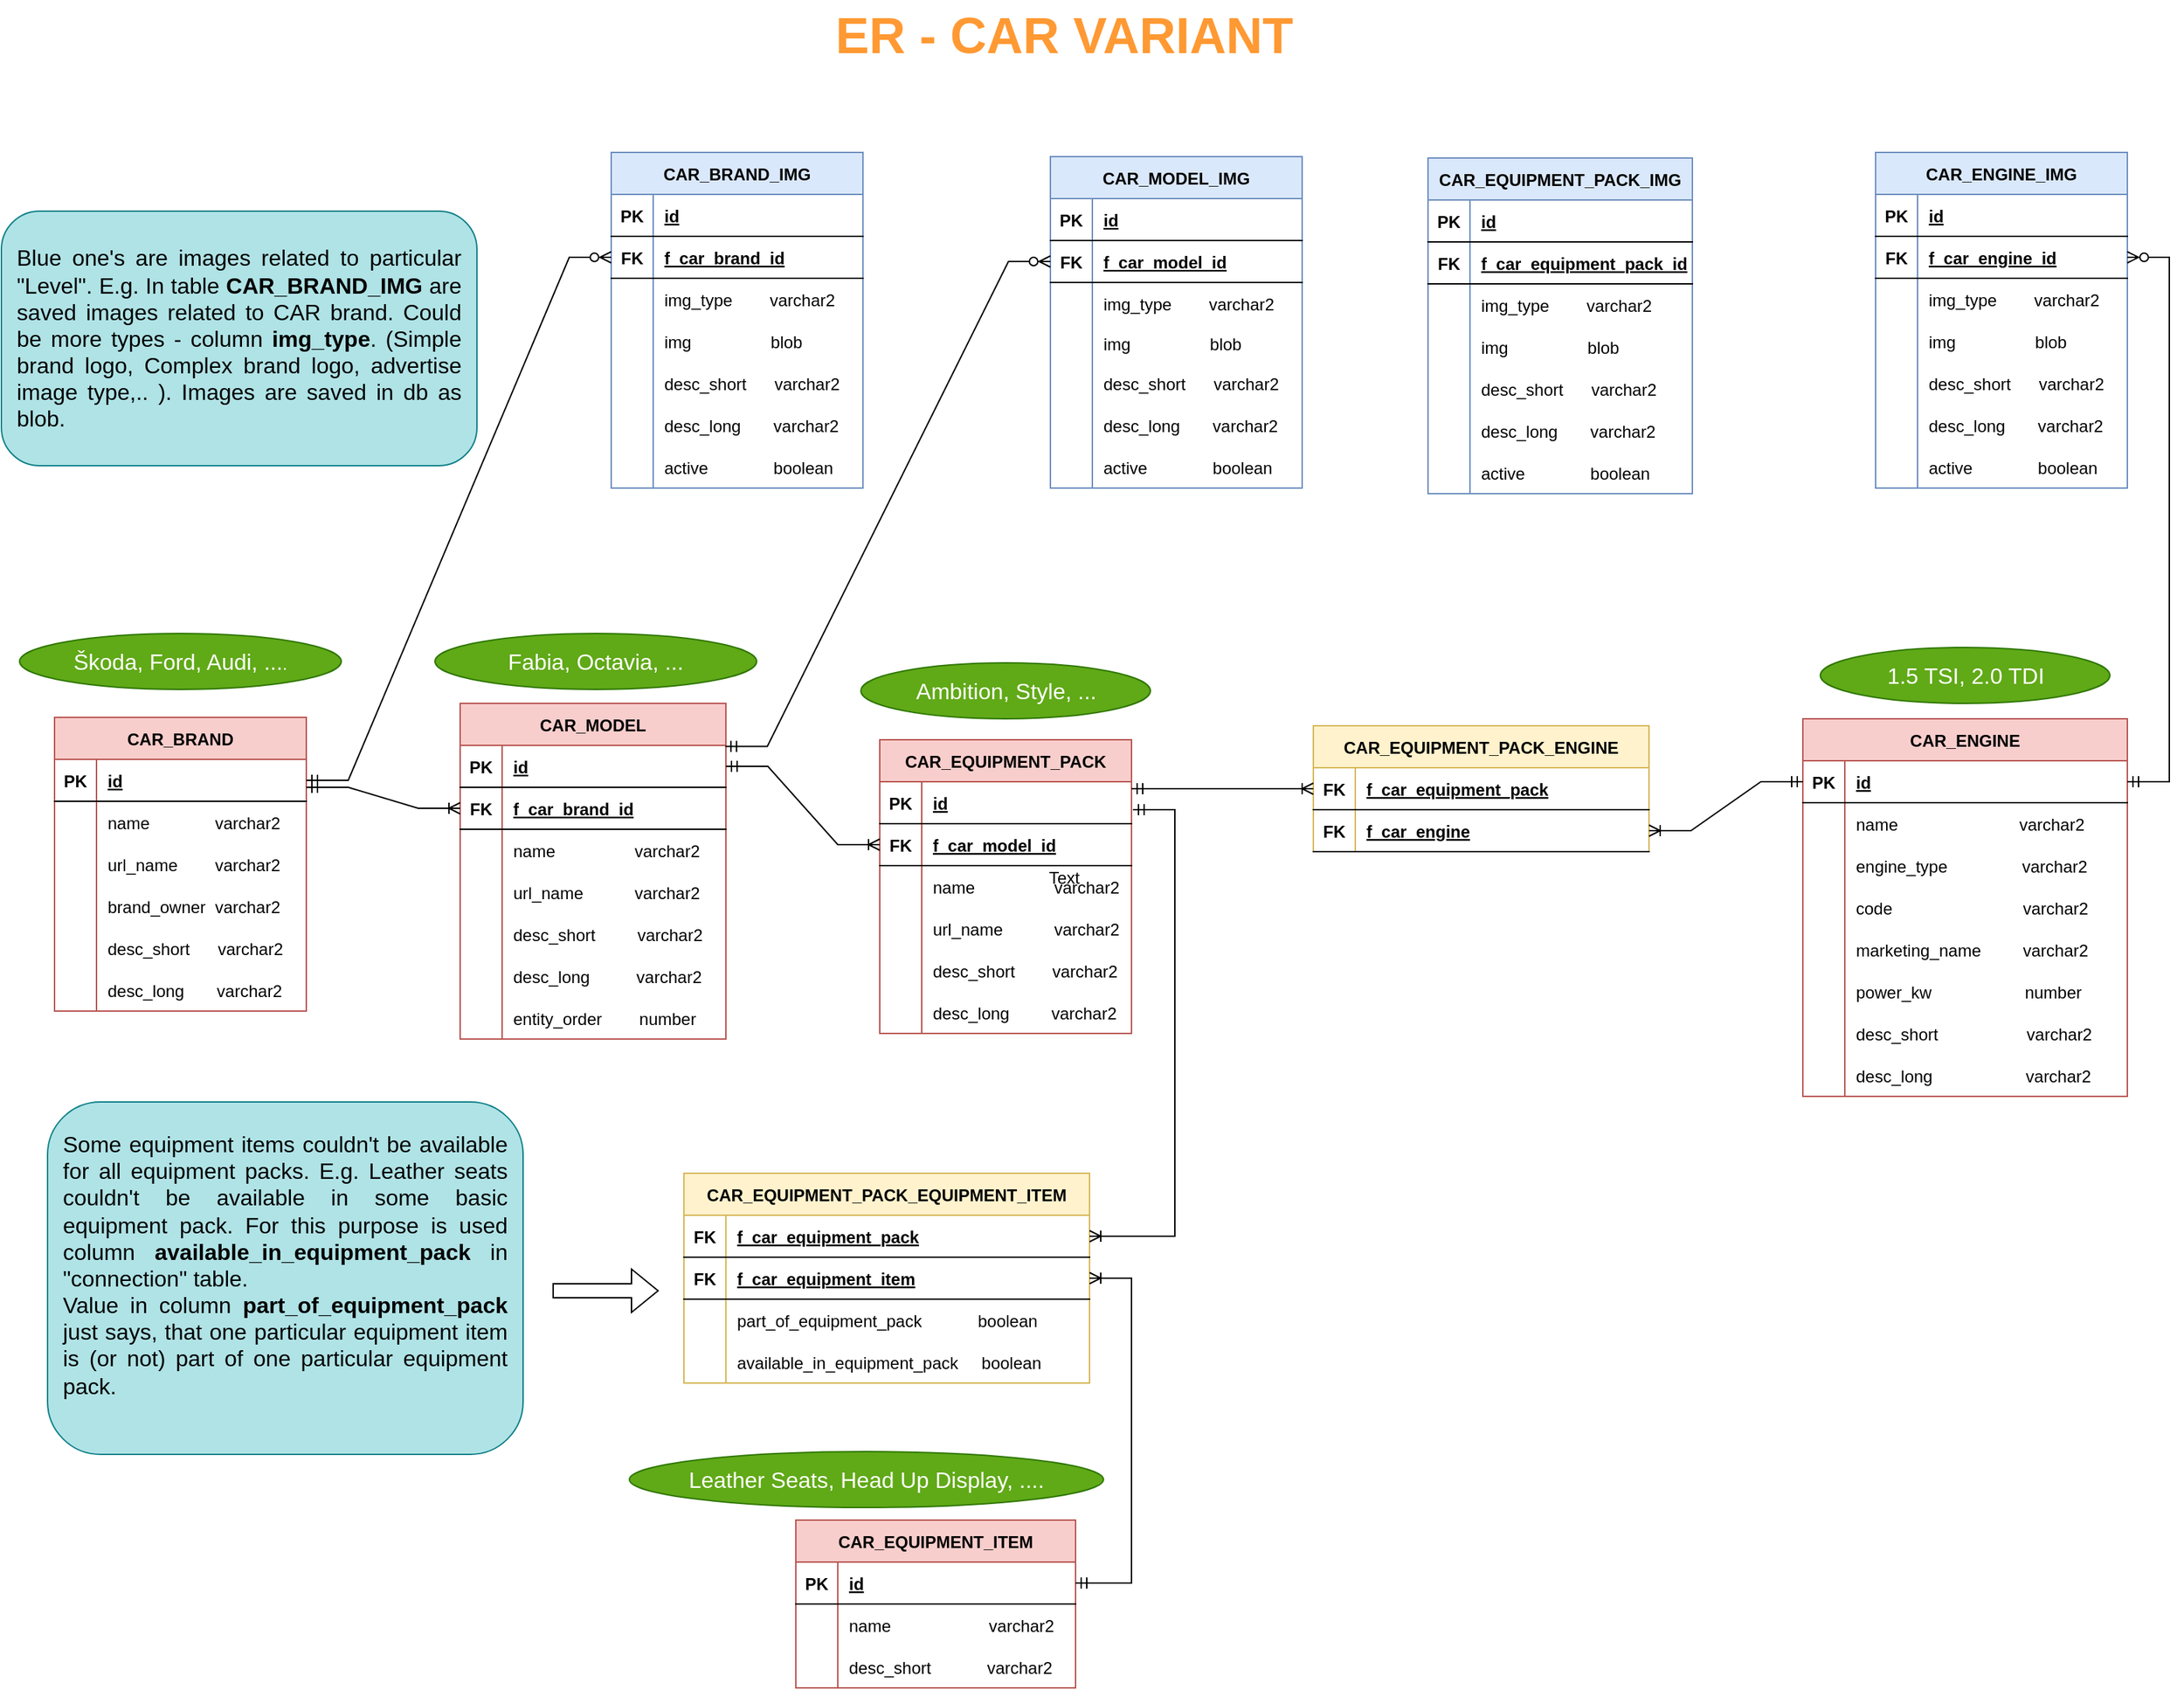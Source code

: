 <mxfile version="20.8.16" type="device"><diagram name="Stránka-1" id="4FEge1ahrrFEy0PqGuyk"><mxGraphModel dx="1697" dy="963" grid="1" gridSize="10" guides="1" tooltips="1" connect="1" arrows="1" fold="1" page="1" pageScale="1" pageWidth="827" pageHeight="1169" math="0" shadow="0"><root><mxCell id="0"/><mxCell id="1" parent="0"/><mxCell id="setifJvEdcmoVvVYDJCL-11" value="CAR_MODEL" style="shape=table;startSize=30;container=1;collapsible=1;childLayout=tableLayout;fixedRows=1;rowLines=0;fontStyle=1;align=center;resizeLast=1;fillColor=#f8cecc;strokeColor=#b85450;" parent="1" vertex="1"><mxGeometry x="348" y="510" width="190" height="240" as="geometry"/></mxCell><mxCell id="setifJvEdcmoVvVYDJCL-12" value="" style="shape=tableRow;horizontal=0;startSize=0;swimlaneHead=0;swimlaneBody=0;fillColor=none;collapsible=0;dropTarget=0;points=[[0,0.5],[1,0.5]];portConstraint=eastwest;top=0;left=0;right=0;bottom=1;" parent="setifJvEdcmoVvVYDJCL-11" vertex="1"><mxGeometry y="30" width="190" height="30" as="geometry"/></mxCell><mxCell id="setifJvEdcmoVvVYDJCL-13" value="PK" style="shape=partialRectangle;connectable=0;fillColor=none;top=0;left=0;bottom=0;right=0;fontStyle=1;overflow=hidden;" parent="setifJvEdcmoVvVYDJCL-12" vertex="1"><mxGeometry width="30" height="30" as="geometry"><mxRectangle width="30" height="30" as="alternateBounds"/></mxGeometry></mxCell><mxCell id="setifJvEdcmoVvVYDJCL-14" value="id" style="shape=partialRectangle;connectable=0;fillColor=none;top=0;left=0;bottom=0;right=0;align=left;spacingLeft=6;fontStyle=5;overflow=hidden;" parent="setifJvEdcmoVvVYDJCL-12" vertex="1"><mxGeometry x="30" width="160" height="30" as="geometry"><mxRectangle width="160" height="30" as="alternateBounds"/></mxGeometry></mxCell><mxCell id="setifJvEdcmoVvVYDJCL-44" style="shape=tableRow;horizontal=0;startSize=0;swimlaneHead=0;swimlaneBody=0;fillColor=none;collapsible=0;dropTarget=0;points=[[0,0.5],[1,0.5]];portConstraint=eastwest;top=0;left=0;right=0;bottom=1;" parent="setifJvEdcmoVvVYDJCL-11" vertex="1"><mxGeometry y="60" width="190" height="30" as="geometry"/></mxCell><mxCell id="setifJvEdcmoVvVYDJCL-45" value="FK" style="shape=partialRectangle;connectable=0;fillColor=none;top=0;left=0;bottom=0;right=0;fontStyle=1;overflow=hidden;" parent="setifJvEdcmoVvVYDJCL-44" vertex="1"><mxGeometry width="30" height="30" as="geometry"><mxRectangle width="30" height="30" as="alternateBounds"/></mxGeometry></mxCell><mxCell id="setifJvEdcmoVvVYDJCL-46" value="f_car_brand_id" style="shape=partialRectangle;connectable=0;fillColor=none;top=0;left=0;bottom=0;right=0;align=left;spacingLeft=6;fontStyle=5;overflow=hidden;" parent="setifJvEdcmoVvVYDJCL-44" vertex="1"><mxGeometry x="30" width="160" height="30" as="geometry"><mxRectangle width="160" height="30" as="alternateBounds"/></mxGeometry></mxCell><mxCell id="setifJvEdcmoVvVYDJCL-15" value="" style="shape=tableRow;horizontal=0;startSize=0;swimlaneHead=0;swimlaneBody=0;fillColor=none;collapsible=0;dropTarget=0;points=[[0,0.5],[1,0.5]];portConstraint=eastwest;top=0;left=0;right=0;bottom=0;" parent="setifJvEdcmoVvVYDJCL-11" vertex="1"><mxGeometry y="90" width="190" height="30" as="geometry"/></mxCell><mxCell id="setifJvEdcmoVvVYDJCL-16" value="" style="shape=partialRectangle;connectable=0;fillColor=none;top=0;left=0;bottom=0;right=0;editable=1;overflow=hidden;" parent="setifJvEdcmoVvVYDJCL-15" vertex="1"><mxGeometry width="30" height="30" as="geometry"><mxRectangle width="30" height="30" as="alternateBounds"/></mxGeometry></mxCell><mxCell id="setifJvEdcmoVvVYDJCL-17" value="name                 varchar2" style="shape=partialRectangle;connectable=0;fillColor=none;top=0;left=0;bottom=0;right=0;align=left;spacingLeft=6;overflow=hidden;" parent="setifJvEdcmoVvVYDJCL-15" vertex="1"><mxGeometry x="30" width="160" height="30" as="geometry"><mxRectangle width="160" height="30" as="alternateBounds"/></mxGeometry></mxCell><mxCell id="setifJvEdcmoVvVYDJCL-18" value="" style="shape=tableRow;horizontal=0;startSize=0;swimlaneHead=0;swimlaneBody=0;fillColor=none;collapsible=0;dropTarget=0;points=[[0,0.5],[1,0.5]];portConstraint=eastwest;top=0;left=0;right=0;bottom=0;" parent="setifJvEdcmoVvVYDJCL-11" vertex="1"><mxGeometry y="120" width="190" height="30" as="geometry"/></mxCell><mxCell id="setifJvEdcmoVvVYDJCL-19" value="" style="shape=partialRectangle;connectable=0;fillColor=none;top=0;left=0;bottom=0;right=0;editable=1;overflow=hidden;" parent="setifJvEdcmoVvVYDJCL-18" vertex="1"><mxGeometry width="30" height="30" as="geometry"><mxRectangle width="30" height="30" as="alternateBounds"/></mxGeometry></mxCell><mxCell id="setifJvEdcmoVvVYDJCL-20" value="url_name           varchar2" style="shape=partialRectangle;connectable=0;fillColor=none;top=0;left=0;bottom=0;right=0;align=left;spacingLeft=6;overflow=hidden;" parent="setifJvEdcmoVvVYDJCL-18" vertex="1"><mxGeometry x="30" width="160" height="30" as="geometry"><mxRectangle width="160" height="30" as="alternateBounds"/></mxGeometry></mxCell><mxCell id="setifJvEdcmoVvVYDJCL-21" value="" style="shape=tableRow;horizontal=0;startSize=0;swimlaneHead=0;swimlaneBody=0;fillColor=none;collapsible=0;dropTarget=0;points=[[0,0.5],[1,0.5]];portConstraint=eastwest;top=0;left=0;right=0;bottom=0;" parent="setifJvEdcmoVvVYDJCL-11" vertex="1"><mxGeometry y="150" width="190" height="30" as="geometry"/></mxCell><mxCell id="setifJvEdcmoVvVYDJCL-22" value="" style="shape=partialRectangle;connectable=0;fillColor=none;top=0;left=0;bottom=0;right=0;editable=1;overflow=hidden;" parent="setifJvEdcmoVvVYDJCL-21" vertex="1"><mxGeometry width="30" height="30" as="geometry"><mxRectangle width="30" height="30" as="alternateBounds"/></mxGeometry></mxCell><mxCell id="setifJvEdcmoVvVYDJCL-23" value="desc_short         varchar2" style="shape=partialRectangle;connectable=0;fillColor=none;top=0;left=0;bottom=0;right=0;align=left;spacingLeft=6;overflow=hidden;" parent="setifJvEdcmoVvVYDJCL-21" vertex="1"><mxGeometry x="30" width="160" height="30" as="geometry"><mxRectangle width="160" height="30" as="alternateBounds"/></mxGeometry></mxCell><mxCell id="setifJvEdcmoVvVYDJCL-24" style="shape=tableRow;horizontal=0;startSize=0;swimlaneHead=0;swimlaneBody=0;fillColor=none;collapsible=0;dropTarget=0;points=[[0,0.5],[1,0.5]];portConstraint=eastwest;top=0;left=0;right=0;bottom=0;" parent="setifJvEdcmoVvVYDJCL-11" vertex="1"><mxGeometry y="180" width="190" height="30" as="geometry"/></mxCell><mxCell id="setifJvEdcmoVvVYDJCL-25" style="shape=partialRectangle;connectable=0;fillColor=none;top=0;left=0;bottom=0;right=0;editable=1;overflow=hidden;" parent="setifJvEdcmoVvVYDJCL-24" vertex="1"><mxGeometry width="30" height="30" as="geometry"><mxRectangle width="30" height="30" as="alternateBounds"/></mxGeometry></mxCell><mxCell id="setifJvEdcmoVvVYDJCL-26" value="desc_long          varchar2" style="shape=partialRectangle;connectable=0;fillColor=none;top=0;left=0;bottom=0;right=0;align=left;spacingLeft=6;overflow=hidden;" parent="setifJvEdcmoVvVYDJCL-24" vertex="1"><mxGeometry x="30" width="160" height="30" as="geometry"><mxRectangle width="160" height="30" as="alternateBounds"/></mxGeometry></mxCell><mxCell id="setifJvEdcmoVvVYDJCL-27" style="shape=tableRow;horizontal=0;startSize=0;swimlaneHead=0;swimlaneBody=0;fillColor=none;collapsible=0;dropTarget=0;points=[[0,0.5],[1,0.5]];portConstraint=eastwest;top=0;left=0;right=0;bottom=0;" parent="setifJvEdcmoVvVYDJCL-11" vertex="1"><mxGeometry y="210" width="190" height="30" as="geometry"/></mxCell><mxCell id="setifJvEdcmoVvVYDJCL-28" style="shape=partialRectangle;connectable=0;fillColor=none;top=0;left=0;bottom=0;right=0;editable=1;overflow=hidden;" parent="setifJvEdcmoVvVYDJCL-27" vertex="1"><mxGeometry width="30" height="30" as="geometry"><mxRectangle width="30" height="30" as="alternateBounds"/></mxGeometry></mxCell><mxCell id="setifJvEdcmoVvVYDJCL-29" value="entity_order        number" style="shape=partialRectangle;connectable=0;fillColor=none;top=0;left=0;bottom=0;right=0;align=left;spacingLeft=6;overflow=hidden;" parent="setifJvEdcmoVvVYDJCL-27" vertex="1"><mxGeometry x="30" width="160" height="30" as="geometry"><mxRectangle width="160" height="30" as="alternateBounds"/></mxGeometry></mxCell><mxCell id="setifJvEdcmoVvVYDJCL-31" value="CAR_BRAND" style="shape=table;startSize=30;container=1;collapsible=1;childLayout=tableLayout;fixedRows=1;rowLines=0;fontStyle=1;align=center;resizeLast=1;fillColor=#f8cecc;strokeColor=#b85450;" parent="1" vertex="1"><mxGeometry x="58" y="520" width="180" height="210" as="geometry"><mxRectangle x="20" y="60" width="120" height="30" as="alternateBounds"/></mxGeometry></mxCell><mxCell id="setifJvEdcmoVvVYDJCL-32" value="" style="shape=tableRow;horizontal=0;startSize=0;swimlaneHead=0;swimlaneBody=0;fillColor=none;collapsible=0;dropTarget=0;points=[[0,0.5],[1,0.5]];portConstraint=eastwest;top=0;left=0;right=0;bottom=1;" parent="setifJvEdcmoVvVYDJCL-31" vertex="1"><mxGeometry y="30" width="180" height="30" as="geometry"/></mxCell><mxCell id="setifJvEdcmoVvVYDJCL-33" value="PK" style="shape=partialRectangle;connectable=0;fillColor=none;top=0;left=0;bottom=0;right=0;fontStyle=1;overflow=hidden;" parent="setifJvEdcmoVvVYDJCL-32" vertex="1"><mxGeometry width="30" height="30" as="geometry"><mxRectangle width="30" height="30" as="alternateBounds"/></mxGeometry></mxCell><mxCell id="setifJvEdcmoVvVYDJCL-34" value="id" style="shape=partialRectangle;connectable=0;fillColor=none;top=0;left=0;bottom=0;right=0;align=left;spacingLeft=6;fontStyle=5;overflow=hidden;" parent="setifJvEdcmoVvVYDJCL-32" vertex="1"><mxGeometry x="30" width="150" height="30" as="geometry"><mxRectangle width="150" height="30" as="alternateBounds"/></mxGeometry></mxCell><mxCell id="setifJvEdcmoVvVYDJCL-35" value="" style="shape=tableRow;horizontal=0;startSize=0;swimlaneHead=0;swimlaneBody=0;fillColor=none;collapsible=0;dropTarget=0;points=[[0,0.5],[1,0.5]];portConstraint=eastwest;top=0;left=0;right=0;bottom=0;" parent="setifJvEdcmoVvVYDJCL-31" vertex="1"><mxGeometry y="60" width="180" height="30" as="geometry"/></mxCell><mxCell id="setifJvEdcmoVvVYDJCL-36" value="" style="shape=partialRectangle;connectable=0;fillColor=none;top=0;left=0;bottom=0;right=0;editable=1;overflow=hidden;" parent="setifJvEdcmoVvVYDJCL-35" vertex="1"><mxGeometry width="30" height="30" as="geometry"><mxRectangle width="30" height="30" as="alternateBounds"/></mxGeometry></mxCell><mxCell id="setifJvEdcmoVvVYDJCL-37" value="name              varchar2" style="shape=partialRectangle;connectable=0;fillColor=none;top=0;left=0;bottom=0;right=0;align=left;spacingLeft=6;overflow=hidden;" parent="setifJvEdcmoVvVYDJCL-35" vertex="1"><mxGeometry x="30" width="150" height="30" as="geometry"><mxRectangle width="150" height="30" as="alternateBounds"/></mxGeometry></mxCell><mxCell id="setifJvEdcmoVvVYDJCL-38" value="" style="shape=tableRow;horizontal=0;startSize=0;swimlaneHead=0;swimlaneBody=0;fillColor=none;collapsible=0;dropTarget=0;points=[[0,0.5],[1,0.5]];portConstraint=eastwest;top=0;left=0;right=0;bottom=0;" parent="setifJvEdcmoVvVYDJCL-31" vertex="1"><mxGeometry y="90" width="180" height="30" as="geometry"/></mxCell><mxCell id="setifJvEdcmoVvVYDJCL-39" value="" style="shape=partialRectangle;connectable=0;fillColor=none;top=0;left=0;bottom=0;right=0;editable=1;overflow=hidden;" parent="setifJvEdcmoVvVYDJCL-38" vertex="1"><mxGeometry width="30" height="30" as="geometry"><mxRectangle width="30" height="30" as="alternateBounds"/></mxGeometry></mxCell><mxCell id="setifJvEdcmoVvVYDJCL-40" value="url_name        varchar2" style="shape=partialRectangle;connectable=0;fillColor=none;top=0;left=0;bottom=0;right=0;align=left;spacingLeft=6;overflow=hidden;" parent="setifJvEdcmoVvVYDJCL-38" vertex="1"><mxGeometry x="30" width="150" height="30" as="geometry"><mxRectangle width="150" height="30" as="alternateBounds"/></mxGeometry></mxCell><mxCell id="setifJvEdcmoVvVYDJCL-41" value="" style="shape=tableRow;horizontal=0;startSize=0;swimlaneHead=0;swimlaneBody=0;fillColor=none;collapsible=0;dropTarget=0;points=[[0,0.5],[1,0.5]];portConstraint=eastwest;top=0;left=0;right=0;bottom=0;" parent="setifJvEdcmoVvVYDJCL-31" vertex="1"><mxGeometry y="120" width="180" height="30" as="geometry"/></mxCell><mxCell id="setifJvEdcmoVvVYDJCL-42" value="" style="shape=partialRectangle;connectable=0;fillColor=none;top=0;left=0;bottom=0;right=0;editable=1;overflow=hidden;" parent="setifJvEdcmoVvVYDJCL-41" vertex="1"><mxGeometry width="30" height="30" as="geometry"><mxRectangle width="30" height="30" as="alternateBounds"/></mxGeometry></mxCell><mxCell id="setifJvEdcmoVvVYDJCL-43" value="brand_owner  varchar2" style="shape=partialRectangle;connectable=0;fillColor=none;top=0;left=0;bottom=0;right=0;align=left;spacingLeft=6;overflow=hidden;" parent="setifJvEdcmoVvVYDJCL-41" vertex="1"><mxGeometry x="30" width="150" height="30" as="geometry"><mxRectangle width="150" height="30" as="alternateBounds"/></mxGeometry></mxCell><mxCell id="setifJvEdcmoVvVYDJCL-47" style="shape=tableRow;horizontal=0;startSize=0;swimlaneHead=0;swimlaneBody=0;fillColor=none;collapsible=0;dropTarget=0;points=[[0,0.5],[1,0.5]];portConstraint=eastwest;top=0;left=0;right=0;bottom=0;" parent="setifJvEdcmoVvVYDJCL-31" vertex="1"><mxGeometry y="150" width="180" height="30" as="geometry"/></mxCell><mxCell id="setifJvEdcmoVvVYDJCL-48" style="shape=partialRectangle;connectable=0;fillColor=none;top=0;left=0;bottom=0;right=0;editable=1;overflow=hidden;" parent="setifJvEdcmoVvVYDJCL-47" vertex="1"><mxGeometry width="30" height="30" as="geometry"><mxRectangle width="30" height="30" as="alternateBounds"/></mxGeometry></mxCell><mxCell id="setifJvEdcmoVvVYDJCL-49" value="desc_short      varchar2" style="shape=partialRectangle;connectable=0;fillColor=none;top=0;left=0;bottom=0;right=0;align=left;spacingLeft=6;overflow=hidden;" parent="setifJvEdcmoVvVYDJCL-47" vertex="1"><mxGeometry x="30" width="150" height="30" as="geometry"><mxRectangle width="150" height="30" as="alternateBounds"/></mxGeometry></mxCell><mxCell id="setifJvEdcmoVvVYDJCL-50" style="shape=tableRow;horizontal=0;startSize=0;swimlaneHead=0;swimlaneBody=0;fillColor=none;collapsible=0;dropTarget=0;points=[[0,0.5],[1,0.5]];portConstraint=eastwest;top=0;left=0;right=0;bottom=0;" parent="setifJvEdcmoVvVYDJCL-31" vertex="1"><mxGeometry y="180" width="180" height="30" as="geometry"/></mxCell><mxCell id="setifJvEdcmoVvVYDJCL-51" style="shape=partialRectangle;connectable=0;fillColor=none;top=0;left=0;bottom=0;right=0;editable=1;overflow=hidden;" parent="setifJvEdcmoVvVYDJCL-50" vertex="1"><mxGeometry width="30" height="30" as="geometry"><mxRectangle width="30" height="30" as="alternateBounds"/></mxGeometry></mxCell><mxCell id="setifJvEdcmoVvVYDJCL-52" value="desc_long       varchar2" style="shape=partialRectangle;connectable=0;fillColor=none;top=0;left=0;bottom=0;right=0;align=left;spacingLeft=6;overflow=hidden;" parent="setifJvEdcmoVvVYDJCL-50" vertex="1"><mxGeometry x="30" width="150" height="30" as="geometry"><mxRectangle width="150" height="30" as="alternateBounds"/></mxGeometry></mxCell><mxCell id="setifJvEdcmoVvVYDJCL-53" value="" style="edgeStyle=entityRelationEdgeStyle;fontSize=12;html=1;endArrow=ERoneToMany;startArrow=ERmandOne;rounded=0;" parent="1" target="setifJvEdcmoVvVYDJCL-44" edge="1"><mxGeometry width="100" height="100" relative="1" as="geometry"><mxPoint x="238" y="570" as="sourcePoint"/><mxPoint x="338" y="470" as="targetPoint"/></mxGeometry></mxCell><mxCell id="setifJvEdcmoVvVYDJCL-54" value="CAR_EQUIPMENT_PACK" style="shape=table;startSize=30;container=1;collapsible=1;childLayout=tableLayout;fixedRows=1;rowLines=0;fontStyle=1;align=center;resizeLast=1;fillColor=#f8cecc;strokeColor=#b85450;" parent="1" vertex="1"><mxGeometry x="648" y="536" width="180" height="210" as="geometry"/></mxCell><mxCell id="setifJvEdcmoVvVYDJCL-55" value="" style="shape=tableRow;horizontal=0;startSize=0;swimlaneHead=0;swimlaneBody=0;fillColor=none;collapsible=0;dropTarget=0;points=[[0,0.5],[1,0.5]];portConstraint=eastwest;top=0;left=0;right=0;bottom=1;" parent="setifJvEdcmoVvVYDJCL-54" vertex="1"><mxGeometry y="30" width="180" height="30" as="geometry"/></mxCell><mxCell id="setifJvEdcmoVvVYDJCL-56" value="PK" style="shape=partialRectangle;connectable=0;fillColor=none;top=0;left=0;bottom=0;right=0;fontStyle=1;overflow=hidden;" parent="setifJvEdcmoVvVYDJCL-55" vertex="1"><mxGeometry width="30" height="30" as="geometry"><mxRectangle width="30" height="30" as="alternateBounds"/></mxGeometry></mxCell><mxCell id="setifJvEdcmoVvVYDJCL-57" value="id" style="shape=partialRectangle;connectable=0;fillColor=none;top=0;left=0;bottom=0;right=0;align=left;spacingLeft=6;fontStyle=5;overflow=hidden;" parent="setifJvEdcmoVvVYDJCL-55" vertex="1"><mxGeometry x="30" width="150" height="30" as="geometry"><mxRectangle width="150" height="30" as="alternateBounds"/></mxGeometry></mxCell><mxCell id="setifJvEdcmoVvVYDJCL-67" style="shape=tableRow;horizontal=0;startSize=0;swimlaneHead=0;swimlaneBody=0;fillColor=none;collapsible=0;dropTarget=0;points=[[0,0.5],[1,0.5]];portConstraint=eastwest;top=0;left=0;right=0;bottom=1;" parent="setifJvEdcmoVvVYDJCL-54" vertex="1"><mxGeometry y="60" width="180" height="30" as="geometry"/></mxCell><mxCell id="setifJvEdcmoVvVYDJCL-68" value="FK" style="shape=partialRectangle;connectable=0;fillColor=none;top=0;left=0;bottom=0;right=0;fontStyle=1;overflow=hidden;" parent="setifJvEdcmoVvVYDJCL-67" vertex="1"><mxGeometry width="30" height="30" as="geometry"><mxRectangle width="30" height="30" as="alternateBounds"/></mxGeometry></mxCell><mxCell id="setifJvEdcmoVvVYDJCL-69" value="f_car_model_id" style="shape=partialRectangle;connectable=0;fillColor=none;top=0;left=0;bottom=0;right=0;align=left;spacingLeft=6;fontStyle=5;overflow=hidden;" parent="setifJvEdcmoVvVYDJCL-67" vertex="1"><mxGeometry x="30" width="150" height="30" as="geometry"><mxRectangle width="150" height="30" as="alternateBounds"/></mxGeometry></mxCell><mxCell id="setifJvEdcmoVvVYDJCL-58" value="" style="shape=tableRow;horizontal=0;startSize=0;swimlaneHead=0;swimlaneBody=0;fillColor=none;collapsible=0;dropTarget=0;points=[[0,0.5],[1,0.5]];portConstraint=eastwest;top=0;left=0;right=0;bottom=0;" parent="setifJvEdcmoVvVYDJCL-54" vertex="1"><mxGeometry y="90" width="180" height="30" as="geometry"/></mxCell><mxCell id="setifJvEdcmoVvVYDJCL-59" value="" style="shape=partialRectangle;connectable=0;fillColor=none;top=0;left=0;bottom=0;right=0;editable=1;overflow=hidden;" parent="setifJvEdcmoVvVYDJCL-58" vertex="1"><mxGeometry width="30" height="30" as="geometry"><mxRectangle width="30" height="30" as="alternateBounds"/></mxGeometry></mxCell><mxCell id="setifJvEdcmoVvVYDJCL-60" value="name                 varchar2" style="shape=partialRectangle;connectable=0;fillColor=none;top=0;left=0;bottom=0;right=0;align=left;spacingLeft=6;overflow=hidden;" parent="setifJvEdcmoVvVYDJCL-58" vertex="1"><mxGeometry x="30" width="150" height="30" as="geometry"><mxRectangle width="150" height="30" as="alternateBounds"/></mxGeometry></mxCell><mxCell id="setifJvEdcmoVvVYDJCL-61" value="" style="shape=tableRow;horizontal=0;startSize=0;swimlaneHead=0;swimlaneBody=0;fillColor=none;collapsible=0;dropTarget=0;points=[[0,0.5],[1,0.5]];portConstraint=eastwest;top=0;left=0;right=0;bottom=0;" parent="setifJvEdcmoVvVYDJCL-54" vertex="1"><mxGeometry y="120" width="180" height="30" as="geometry"/></mxCell><mxCell id="setifJvEdcmoVvVYDJCL-62" value="" style="shape=partialRectangle;connectable=0;fillColor=none;top=0;left=0;bottom=0;right=0;editable=1;overflow=hidden;" parent="setifJvEdcmoVvVYDJCL-61" vertex="1"><mxGeometry width="30" height="30" as="geometry"><mxRectangle width="30" height="30" as="alternateBounds"/></mxGeometry></mxCell><mxCell id="setifJvEdcmoVvVYDJCL-63" value="url_name           varchar2" style="shape=partialRectangle;connectable=0;fillColor=none;top=0;left=0;bottom=0;right=0;align=left;spacingLeft=6;overflow=hidden;" parent="setifJvEdcmoVvVYDJCL-61" vertex="1"><mxGeometry x="30" width="150" height="30" as="geometry"><mxRectangle width="150" height="30" as="alternateBounds"/></mxGeometry></mxCell><mxCell id="setifJvEdcmoVvVYDJCL-64" value="" style="shape=tableRow;horizontal=0;startSize=0;swimlaneHead=0;swimlaneBody=0;fillColor=none;collapsible=0;dropTarget=0;points=[[0,0.5],[1,0.5]];portConstraint=eastwest;top=0;left=0;right=0;bottom=0;" parent="setifJvEdcmoVvVYDJCL-54" vertex="1"><mxGeometry y="150" width="180" height="30" as="geometry"/></mxCell><mxCell id="setifJvEdcmoVvVYDJCL-65" value="" style="shape=partialRectangle;connectable=0;fillColor=none;top=0;left=0;bottom=0;right=0;editable=1;overflow=hidden;" parent="setifJvEdcmoVvVYDJCL-64" vertex="1"><mxGeometry width="30" height="30" as="geometry"><mxRectangle width="30" height="30" as="alternateBounds"/></mxGeometry></mxCell><mxCell id="setifJvEdcmoVvVYDJCL-66" value="desc_short        varchar2" style="shape=partialRectangle;connectable=0;fillColor=none;top=0;left=0;bottom=0;right=0;align=left;spacingLeft=6;overflow=hidden;" parent="setifJvEdcmoVvVYDJCL-64" vertex="1"><mxGeometry x="30" width="150" height="30" as="geometry"><mxRectangle width="150" height="30" as="alternateBounds"/></mxGeometry></mxCell><mxCell id="setifJvEdcmoVvVYDJCL-70" style="shape=tableRow;horizontal=0;startSize=0;swimlaneHead=0;swimlaneBody=0;fillColor=none;collapsible=0;dropTarget=0;points=[[0,0.5],[1,0.5]];portConstraint=eastwest;top=0;left=0;right=0;bottom=0;" parent="setifJvEdcmoVvVYDJCL-54" vertex="1"><mxGeometry y="180" width="180" height="30" as="geometry"/></mxCell><mxCell id="setifJvEdcmoVvVYDJCL-71" style="shape=partialRectangle;connectable=0;fillColor=none;top=0;left=0;bottom=0;right=0;editable=1;overflow=hidden;" parent="setifJvEdcmoVvVYDJCL-70" vertex="1"><mxGeometry width="30" height="30" as="geometry"><mxRectangle width="30" height="30" as="alternateBounds"/></mxGeometry></mxCell><mxCell id="setifJvEdcmoVvVYDJCL-72" value="desc_long         varchar2" style="shape=partialRectangle;connectable=0;fillColor=none;top=0;left=0;bottom=0;right=0;align=left;spacingLeft=6;overflow=hidden;" parent="setifJvEdcmoVvVYDJCL-70" vertex="1"><mxGeometry x="30" width="150" height="30" as="geometry"><mxRectangle width="150" height="30" as="alternateBounds"/></mxGeometry></mxCell><mxCell id="setifJvEdcmoVvVYDJCL-73" value="" style="edgeStyle=entityRelationEdgeStyle;fontSize=12;html=1;endArrow=ERoneToMany;startArrow=ERmandOne;rounded=0;exitX=1;exitY=0.5;exitDx=0;exitDy=0;" parent="1" source="setifJvEdcmoVvVYDJCL-12" edge="1"><mxGeometry width="100" height="100" relative="1" as="geometry"><mxPoint x="538" y="596" as="sourcePoint"/><mxPoint x="648" y="611" as="targetPoint"/></mxGeometry></mxCell><mxCell id="setifJvEdcmoVvVYDJCL-74" value="CAR_EQUIPMENT_ITEM" style="shape=table;startSize=30;container=1;collapsible=1;childLayout=tableLayout;fixedRows=1;rowLines=0;fontStyle=1;align=center;resizeLast=1;fillColor=#f8cecc;strokeColor=#b85450;" parent="1" vertex="1"><mxGeometry x="588" y="1094" width="200" height="120" as="geometry"/></mxCell><mxCell id="setifJvEdcmoVvVYDJCL-75" value="" style="shape=tableRow;horizontal=0;startSize=0;swimlaneHead=0;swimlaneBody=0;fillColor=none;collapsible=0;dropTarget=0;points=[[0,0.5],[1,0.5]];portConstraint=eastwest;top=0;left=0;right=0;bottom=1;" parent="setifJvEdcmoVvVYDJCL-74" vertex="1"><mxGeometry y="30" width="200" height="30" as="geometry"/></mxCell><mxCell id="setifJvEdcmoVvVYDJCL-76" value="PK" style="shape=partialRectangle;connectable=0;fillColor=none;top=0;left=0;bottom=0;right=0;fontStyle=1;overflow=hidden;" parent="setifJvEdcmoVvVYDJCL-75" vertex="1"><mxGeometry width="30" height="30" as="geometry"><mxRectangle width="30" height="30" as="alternateBounds"/></mxGeometry></mxCell><mxCell id="setifJvEdcmoVvVYDJCL-77" value="id" style="shape=partialRectangle;connectable=0;fillColor=none;top=0;left=0;bottom=0;right=0;align=left;spacingLeft=6;fontStyle=5;overflow=hidden;" parent="setifJvEdcmoVvVYDJCL-75" vertex="1"><mxGeometry x="30" width="170" height="30" as="geometry"><mxRectangle width="170" height="30" as="alternateBounds"/></mxGeometry></mxCell><mxCell id="setifJvEdcmoVvVYDJCL-78" value="" style="shape=tableRow;horizontal=0;startSize=0;swimlaneHead=0;swimlaneBody=0;fillColor=none;collapsible=0;dropTarget=0;points=[[0,0.5],[1,0.5]];portConstraint=eastwest;top=0;left=0;right=0;bottom=0;" parent="setifJvEdcmoVvVYDJCL-74" vertex="1"><mxGeometry y="60" width="200" height="30" as="geometry"/></mxCell><mxCell id="setifJvEdcmoVvVYDJCL-79" value="" style="shape=partialRectangle;connectable=0;fillColor=none;top=0;left=0;bottom=0;right=0;editable=1;overflow=hidden;" parent="setifJvEdcmoVvVYDJCL-78" vertex="1"><mxGeometry width="30" height="30" as="geometry"><mxRectangle width="30" height="30" as="alternateBounds"/></mxGeometry></mxCell><mxCell id="setifJvEdcmoVvVYDJCL-80" value="name                     varchar2" style="shape=partialRectangle;connectable=0;fillColor=none;top=0;left=0;bottom=0;right=0;align=left;spacingLeft=6;overflow=hidden;" parent="setifJvEdcmoVvVYDJCL-78" vertex="1"><mxGeometry x="30" width="170" height="30" as="geometry"><mxRectangle width="170" height="30" as="alternateBounds"/></mxGeometry></mxCell><mxCell id="setifJvEdcmoVvVYDJCL-81" value="" style="shape=tableRow;horizontal=0;startSize=0;swimlaneHead=0;swimlaneBody=0;fillColor=none;collapsible=0;dropTarget=0;points=[[0,0.5],[1,0.5]];portConstraint=eastwest;top=0;left=0;right=0;bottom=0;" parent="setifJvEdcmoVvVYDJCL-74" vertex="1"><mxGeometry y="90" width="200" height="30" as="geometry"/></mxCell><mxCell id="setifJvEdcmoVvVYDJCL-82" value="" style="shape=partialRectangle;connectable=0;fillColor=none;top=0;left=0;bottom=0;right=0;editable=1;overflow=hidden;" parent="setifJvEdcmoVvVYDJCL-81" vertex="1"><mxGeometry width="30" height="30" as="geometry"><mxRectangle width="30" height="30" as="alternateBounds"/></mxGeometry></mxCell><mxCell id="setifJvEdcmoVvVYDJCL-83" value="desc_short            varchar2" style="shape=partialRectangle;connectable=0;fillColor=none;top=0;left=0;bottom=0;right=0;align=left;spacingLeft=6;overflow=hidden;" parent="setifJvEdcmoVvVYDJCL-81" vertex="1"><mxGeometry x="30" width="170" height="30" as="geometry"><mxRectangle width="170" height="30" as="alternateBounds"/></mxGeometry></mxCell><mxCell id="setifJvEdcmoVvVYDJCL-87" value="CAR_EQUIPMENT_PACK_EQUIPMENT_ITEM" style="shape=table;startSize=30;container=1;collapsible=1;childLayout=tableLayout;fixedRows=1;rowLines=0;fontStyle=1;align=center;resizeLast=1;fillColor=#fff2cc;strokeColor=#d6b656;" parent="1" vertex="1"><mxGeometry x="508" y="846" width="290" height="150" as="geometry"/></mxCell><mxCell id="setifJvEdcmoVvVYDJCL-88" value="" style="shape=tableRow;horizontal=0;startSize=0;swimlaneHead=0;swimlaneBody=0;fillColor=none;collapsible=0;dropTarget=0;points=[[0,0.5],[1,0.5]];portConstraint=eastwest;top=0;left=0;right=0;bottom=1;" parent="setifJvEdcmoVvVYDJCL-87" vertex="1"><mxGeometry y="30" width="290" height="30" as="geometry"/></mxCell><mxCell id="setifJvEdcmoVvVYDJCL-89" value="FK" style="shape=partialRectangle;connectable=0;fillColor=none;top=0;left=0;bottom=0;right=0;fontStyle=1;overflow=hidden;" parent="setifJvEdcmoVvVYDJCL-88" vertex="1"><mxGeometry width="30" height="30" as="geometry"><mxRectangle width="30" height="30" as="alternateBounds"/></mxGeometry></mxCell><mxCell id="setifJvEdcmoVvVYDJCL-90" value="f_car_equipment_pack" style="shape=partialRectangle;connectable=0;fillColor=none;top=0;left=0;bottom=0;right=0;align=left;spacingLeft=6;fontStyle=5;overflow=hidden;" parent="setifJvEdcmoVvVYDJCL-88" vertex="1"><mxGeometry x="30" width="260" height="30" as="geometry"><mxRectangle width="260" height="30" as="alternateBounds"/></mxGeometry></mxCell><mxCell id="setifJvEdcmoVvVYDJCL-100" style="shape=tableRow;horizontal=0;startSize=0;swimlaneHead=0;swimlaneBody=0;fillColor=none;collapsible=0;dropTarget=0;points=[[0,0.5],[1,0.5]];portConstraint=eastwest;top=0;left=0;right=0;bottom=1;" parent="setifJvEdcmoVvVYDJCL-87" vertex="1"><mxGeometry y="60" width="290" height="30" as="geometry"/></mxCell><mxCell id="setifJvEdcmoVvVYDJCL-101" value="FK" style="shape=partialRectangle;connectable=0;fillColor=none;top=0;left=0;bottom=0;right=0;fontStyle=1;overflow=hidden;" parent="setifJvEdcmoVvVYDJCL-100" vertex="1"><mxGeometry width="30" height="30" as="geometry"><mxRectangle width="30" height="30" as="alternateBounds"/></mxGeometry></mxCell><mxCell id="setifJvEdcmoVvVYDJCL-102" value="f_car_equipment_item" style="shape=partialRectangle;connectable=0;fillColor=none;top=0;left=0;bottom=0;right=0;align=left;spacingLeft=6;fontStyle=5;overflow=hidden;" parent="setifJvEdcmoVvVYDJCL-100" vertex="1"><mxGeometry x="30" width="260" height="30" as="geometry"><mxRectangle width="260" height="30" as="alternateBounds"/></mxGeometry></mxCell><mxCell id="setifJvEdcmoVvVYDJCL-91" value="" style="shape=tableRow;horizontal=0;startSize=0;swimlaneHead=0;swimlaneBody=0;fillColor=none;collapsible=0;dropTarget=0;points=[[0,0.5],[1,0.5]];portConstraint=eastwest;top=0;left=0;right=0;bottom=0;" parent="setifJvEdcmoVvVYDJCL-87" vertex="1"><mxGeometry y="90" width="290" height="30" as="geometry"/></mxCell><mxCell id="setifJvEdcmoVvVYDJCL-92" value="" style="shape=partialRectangle;connectable=0;fillColor=none;top=0;left=0;bottom=0;right=0;editable=1;overflow=hidden;" parent="setifJvEdcmoVvVYDJCL-91" vertex="1"><mxGeometry width="30" height="30" as="geometry"><mxRectangle width="30" height="30" as="alternateBounds"/></mxGeometry></mxCell><mxCell id="setifJvEdcmoVvVYDJCL-93" value="part_of_equipment_pack            boolean" style="shape=partialRectangle;connectable=0;fillColor=none;top=0;left=0;bottom=0;right=0;align=left;spacingLeft=6;overflow=hidden;" parent="setifJvEdcmoVvVYDJCL-91" vertex="1"><mxGeometry x="30" width="260" height="30" as="geometry"><mxRectangle width="260" height="30" as="alternateBounds"/></mxGeometry></mxCell><mxCell id="setifJvEdcmoVvVYDJCL-94" value="" style="shape=tableRow;horizontal=0;startSize=0;swimlaneHead=0;swimlaneBody=0;fillColor=none;collapsible=0;dropTarget=0;points=[[0,0.5],[1,0.5]];portConstraint=eastwest;top=0;left=0;right=0;bottom=0;" parent="setifJvEdcmoVvVYDJCL-87" vertex="1"><mxGeometry y="120" width="290" height="30" as="geometry"/></mxCell><mxCell id="setifJvEdcmoVvVYDJCL-95" value="" style="shape=partialRectangle;connectable=0;fillColor=none;top=0;left=0;bottom=0;right=0;editable=1;overflow=hidden;" parent="setifJvEdcmoVvVYDJCL-94" vertex="1"><mxGeometry width="30" height="30" as="geometry"><mxRectangle width="30" height="30" as="alternateBounds"/></mxGeometry></mxCell><mxCell id="setifJvEdcmoVvVYDJCL-96" value="available_in_equipment_pack     boolean" style="shape=partialRectangle;connectable=0;fillColor=none;top=0;left=0;bottom=0;right=0;align=left;spacingLeft=6;overflow=hidden;" parent="setifJvEdcmoVvVYDJCL-94" vertex="1"><mxGeometry x="30" width="260" height="30" as="geometry"><mxRectangle width="260" height="30" as="alternateBounds"/></mxGeometry></mxCell><mxCell id="setifJvEdcmoVvVYDJCL-103" value="" style="edgeStyle=entityRelationEdgeStyle;fontSize=12;html=1;endArrow=ERoneToMany;startArrow=ERmandOne;rounded=0;" parent="1" target="setifJvEdcmoVvVYDJCL-88" edge="1"><mxGeometry width="100" height="100" relative="1" as="geometry"><mxPoint x="829" y="586" as="sourcePoint"/><mxPoint x="789" y="891" as="targetPoint"/></mxGeometry></mxCell><mxCell id="setifJvEdcmoVvVYDJCL-104" value="" style="edgeStyle=entityRelationEdgeStyle;fontSize=12;html=1;endArrow=ERoneToMany;startArrow=ERmandOne;rounded=0;exitX=1;exitY=0.5;exitDx=0;exitDy=0;" parent="1" source="setifJvEdcmoVvVYDJCL-75" target="setifJvEdcmoVvVYDJCL-100" edge="1"><mxGeometry width="100" height="100" relative="1" as="geometry"><mxPoint x="1028" y="750" as="sourcePoint"/><mxPoint x="998" y="1060" as="targetPoint"/></mxGeometry></mxCell><mxCell id="setifJvEdcmoVvVYDJCL-105" value="CAR_ENGINE" style="shape=table;startSize=30;container=1;collapsible=1;childLayout=tableLayout;fixedRows=1;rowLines=0;fontStyle=1;align=center;resizeLast=1;fillColor=#f8cecc;strokeColor=#b85450;" parent="1" vertex="1"><mxGeometry x="1308" y="521" width="232" height="270" as="geometry"/></mxCell><mxCell id="setifJvEdcmoVvVYDJCL-106" value="" style="shape=tableRow;horizontal=0;startSize=0;swimlaneHead=0;swimlaneBody=0;fillColor=none;collapsible=0;dropTarget=0;points=[[0,0.5],[1,0.5]];portConstraint=eastwest;top=0;left=0;right=0;bottom=1;" parent="setifJvEdcmoVvVYDJCL-105" vertex="1"><mxGeometry y="30" width="232" height="30" as="geometry"/></mxCell><mxCell id="setifJvEdcmoVvVYDJCL-107" value="PK" style="shape=partialRectangle;connectable=0;fillColor=none;top=0;left=0;bottom=0;right=0;fontStyle=1;overflow=hidden;" parent="setifJvEdcmoVvVYDJCL-106" vertex="1"><mxGeometry width="30" height="30" as="geometry"><mxRectangle width="30" height="30" as="alternateBounds"/></mxGeometry></mxCell><mxCell id="setifJvEdcmoVvVYDJCL-108" value="id" style="shape=partialRectangle;connectable=0;fillColor=none;top=0;left=0;bottom=0;right=0;align=left;spacingLeft=6;fontStyle=5;overflow=hidden;" parent="setifJvEdcmoVvVYDJCL-106" vertex="1"><mxGeometry x="30" width="202" height="30" as="geometry"><mxRectangle width="202" height="30" as="alternateBounds"/></mxGeometry></mxCell><mxCell id="setifJvEdcmoVvVYDJCL-109" value="" style="shape=tableRow;horizontal=0;startSize=0;swimlaneHead=0;swimlaneBody=0;fillColor=none;collapsible=0;dropTarget=0;points=[[0,0.5],[1,0.5]];portConstraint=eastwest;top=0;left=0;right=0;bottom=0;" parent="setifJvEdcmoVvVYDJCL-105" vertex="1"><mxGeometry y="60" width="232" height="30" as="geometry"/></mxCell><mxCell id="setifJvEdcmoVvVYDJCL-110" value="" style="shape=partialRectangle;connectable=0;fillColor=none;top=0;left=0;bottom=0;right=0;editable=1;overflow=hidden;" parent="setifJvEdcmoVvVYDJCL-109" vertex="1"><mxGeometry width="30" height="30" as="geometry"><mxRectangle width="30" height="30" as="alternateBounds"/></mxGeometry></mxCell><mxCell id="setifJvEdcmoVvVYDJCL-111" value="name                          varchar2" style="shape=partialRectangle;connectable=0;fillColor=none;top=0;left=0;bottom=0;right=0;align=left;spacingLeft=6;overflow=hidden;" parent="setifJvEdcmoVvVYDJCL-109" vertex="1"><mxGeometry x="30" width="202" height="30" as="geometry"><mxRectangle width="202" height="30" as="alternateBounds"/></mxGeometry></mxCell><mxCell id="setifJvEdcmoVvVYDJCL-250" style="shape=tableRow;horizontal=0;startSize=0;swimlaneHead=0;swimlaneBody=0;fillColor=none;collapsible=0;dropTarget=0;points=[[0,0.5],[1,0.5]];portConstraint=eastwest;top=0;left=0;right=0;bottom=0;" parent="setifJvEdcmoVvVYDJCL-105" vertex="1"><mxGeometry y="90" width="232" height="30" as="geometry"/></mxCell><mxCell id="setifJvEdcmoVvVYDJCL-251" style="shape=partialRectangle;connectable=0;fillColor=none;top=0;left=0;bottom=0;right=0;editable=1;overflow=hidden;" parent="setifJvEdcmoVvVYDJCL-250" vertex="1"><mxGeometry width="30" height="30" as="geometry"><mxRectangle width="30" height="30" as="alternateBounds"/></mxGeometry></mxCell><mxCell id="setifJvEdcmoVvVYDJCL-252" value="engine_type                varchar2" style="shape=partialRectangle;connectable=0;fillColor=none;top=0;left=0;bottom=0;right=0;align=left;spacingLeft=6;overflow=hidden;" parent="setifJvEdcmoVvVYDJCL-250" vertex="1"><mxGeometry x="30" width="202" height="30" as="geometry"><mxRectangle width="202" height="30" as="alternateBounds"/></mxGeometry></mxCell><mxCell id="setifJvEdcmoVvVYDJCL-124" style="shape=tableRow;horizontal=0;startSize=0;swimlaneHead=0;swimlaneBody=0;fillColor=none;collapsible=0;dropTarget=0;points=[[0,0.5],[1,0.5]];portConstraint=eastwest;top=0;left=0;right=0;bottom=0;" parent="setifJvEdcmoVvVYDJCL-105" vertex="1"><mxGeometry y="120" width="232" height="30" as="geometry"/></mxCell><mxCell id="setifJvEdcmoVvVYDJCL-125" style="shape=partialRectangle;connectable=0;fillColor=none;top=0;left=0;bottom=0;right=0;editable=1;overflow=hidden;" parent="setifJvEdcmoVvVYDJCL-124" vertex="1"><mxGeometry width="30" height="30" as="geometry"><mxRectangle width="30" height="30" as="alternateBounds"/></mxGeometry></mxCell><mxCell id="setifJvEdcmoVvVYDJCL-126" value="code                            varchar2" style="shape=partialRectangle;connectable=0;fillColor=none;top=0;left=0;bottom=0;right=0;align=left;spacingLeft=6;overflow=hidden;" parent="setifJvEdcmoVvVYDJCL-124" vertex="1"><mxGeometry x="30" width="202" height="30" as="geometry"><mxRectangle width="202" height="30" as="alternateBounds"/></mxGeometry></mxCell><mxCell id="setifJvEdcmoVvVYDJCL-127" style="shape=tableRow;horizontal=0;startSize=0;swimlaneHead=0;swimlaneBody=0;fillColor=none;collapsible=0;dropTarget=0;points=[[0,0.5],[1,0.5]];portConstraint=eastwest;top=0;left=0;right=0;bottom=0;" parent="setifJvEdcmoVvVYDJCL-105" vertex="1"><mxGeometry y="150" width="232" height="30" as="geometry"/></mxCell><mxCell id="setifJvEdcmoVvVYDJCL-128" style="shape=partialRectangle;connectable=0;fillColor=none;top=0;left=0;bottom=0;right=0;editable=1;overflow=hidden;" parent="setifJvEdcmoVvVYDJCL-127" vertex="1"><mxGeometry width="30" height="30" as="geometry"><mxRectangle width="30" height="30" as="alternateBounds"/></mxGeometry></mxCell><mxCell id="setifJvEdcmoVvVYDJCL-129" value="marketing_name         varchar2" style="shape=partialRectangle;connectable=0;fillColor=none;top=0;left=0;bottom=0;right=0;align=left;spacingLeft=6;overflow=hidden;" parent="setifJvEdcmoVvVYDJCL-127" vertex="1"><mxGeometry x="30" width="202" height="30" as="geometry"><mxRectangle width="202" height="30" as="alternateBounds"/></mxGeometry></mxCell><mxCell id="setifJvEdcmoVvVYDJCL-112" value="" style="shape=tableRow;horizontal=0;startSize=0;swimlaneHead=0;swimlaneBody=0;fillColor=none;collapsible=0;dropTarget=0;points=[[0,0.5],[1,0.5]];portConstraint=eastwest;top=0;left=0;right=0;bottom=0;" parent="setifJvEdcmoVvVYDJCL-105" vertex="1"><mxGeometry y="180" width="232" height="30" as="geometry"/></mxCell><mxCell id="setifJvEdcmoVvVYDJCL-113" value="" style="shape=partialRectangle;connectable=0;fillColor=none;top=0;left=0;bottom=0;right=0;editable=1;overflow=hidden;" parent="setifJvEdcmoVvVYDJCL-112" vertex="1"><mxGeometry width="30" height="30" as="geometry"><mxRectangle width="30" height="30" as="alternateBounds"/></mxGeometry></mxCell><mxCell id="setifJvEdcmoVvVYDJCL-114" value="power_kw                    number" style="shape=partialRectangle;connectable=0;fillColor=none;top=0;left=0;bottom=0;right=0;align=left;spacingLeft=6;overflow=hidden;" parent="setifJvEdcmoVvVYDJCL-112" vertex="1"><mxGeometry x="30" width="202" height="30" as="geometry"><mxRectangle width="202" height="30" as="alternateBounds"/></mxGeometry></mxCell><mxCell id="setifJvEdcmoVvVYDJCL-115" value="" style="shape=tableRow;horizontal=0;startSize=0;swimlaneHead=0;swimlaneBody=0;fillColor=none;collapsible=0;dropTarget=0;points=[[0,0.5],[1,0.5]];portConstraint=eastwest;top=0;left=0;right=0;bottom=0;" parent="setifJvEdcmoVvVYDJCL-105" vertex="1"><mxGeometry y="210" width="232" height="30" as="geometry"/></mxCell><mxCell id="setifJvEdcmoVvVYDJCL-116" value="" style="shape=partialRectangle;connectable=0;fillColor=none;top=0;left=0;bottom=0;right=0;editable=1;overflow=hidden;" parent="setifJvEdcmoVvVYDJCL-115" vertex="1"><mxGeometry width="30" height="30" as="geometry"><mxRectangle width="30" height="30" as="alternateBounds"/></mxGeometry></mxCell><mxCell id="setifJvEdcmoVvVYDJCL-117" value="desc_short                   varchar2" style="shape=partialRectangle;connectable=0;fillColor=none;top=0;left=0;bottom=0;right=0;align=left;spacingLeft=6;overflow=hidden;" parent="setifJvEdcmoVvVYDJCL-115" vertex="1"><mxGeometry x="30" width="202" height="30" as="geometry"><mxRectangle width="202" height="30" as="alternateBounds"/></mxGeometry></mxCell><mxCell id="setifJvEdcmoVvVYDJCL-121" style="shape=tableRow;horizontal=0;startSize=0;swimlaneHead=0;swimlaneBody=0;fillColor=none;collapsible=0;dropTarget=0;points=[[0,0.5],[1,0.5]];portConstraint=eastwest;top=0;left=0;right=0;bottom=0;" parent="setifJvEdcmoVvVYDJCL-105" vertex="1"><mxGeometry y="240" width="232" height="30" as="geometry"/></mxCell><mxCell id="setifJvEdcmoVvVYDJCL-122" style="shape=partialRectangle;connectable=0;fillColor=none;top=0;left=0;bottom=0;right=0;editable=1;overflow=hidden;" parent="setifJvEdcmoVvVYDJCL-121" vertex="1"><mxGeometry width="30" height="30" as="geometry"><mxRectangle width="30" height="30" as="alternateBounds"/></mxGeometry></mxCell><mxCell id="setifJvEdcmoVvVYDJCL-123" value="desc_long                    varchar2" style="shape=partialRectangle;connectable=0;fillColor=none;top=0;left=0;bottom=0;right=0;align=left;spacingLeft=6;overflow=hidden;" parent="setifJvEdcmoVvVYDJCL-121" vertex="1"><mxGeometry x="30" width="202" height="30" as="geometry"><mxRectangle width="202" height="30" as="alternateBounds"/></mxGeometry></mxCell><mxCell id="setifJvEdcmoVvVYDJCL-130" value="CAR_EQUIPMENT_PACK_ENGINE" style="shape=table;startSize=30;container=1;collapsible=1;childLayout=tableLayout;fixedRows=1;rowLines=0;fontStyle=1;align=center;resizeLast=1;fillColor=#fff2cc;strokeColor=#d6b656;" parent="1" vertex="1"><mxGeometry x="958" y="526" width="240" height="90" as="geometry"/></mxCell><mxCell id="setifJvEdcmoVvVYDJCL-131" value="" style="shape=tableRow;horizontal=0;startSize=0;swimlaneHead=0;swimlaneBody=0;fillColor=none;collapsible=0;dropTarget=0;points=[[0,0.5],[1,0.5]];portConstraint=eastwest;top=0;left=0;right=0;bottom=1;" parent="setifJvEdcmoVvVYDJCL-130" vertex="1"><mxGeometry y="30" width="240" height="30" as="geometry"/></mxCell><mxCell id="setifJvEdcmoVvVYDJCL-132" value="FK" style="shape=partialRectangle;connectable=0;fillColor=none;top=0;left=0;bottom=0;right=0;fontStyle=1;overflow=hidden;" parent="setifJvEdcmoVvVYDJCL-131" vertex="1"><mxGeometry width="30" height="30" as="geometry"><mxRectangle width="30" height="30" as="alternateBounds"/></mxGeometry></mxCell><mxCell id="setifJvEdcmoVvVYDJCL-133" value="f_car_equipment_pack" style="shape=partialRectangle;connectable=0;fillColor=none;top=0;left=0;bottom=0;right=0;align=left;spacingLeft=6;fontStyle=5;overflow=hidden;" parent="setifJvEdcmoVvVYDJCL-131" vertex="1"><mxGeometry x="30" width="210" height="30" as="geometry"><mxRectangle width="210" height="30" as="alternateBounds"/></mxGeometry></mxCell><mxCell id="setifJvEdcmoVvVYDJCL-143" style="shape=tableRow;horizontal=0;startSize=0;swimlaneHead=0;swimlaneBody=0;fillColor=none;collapsible=0;dropTarget=0;points=[[0,0.5],[1,0.5]];portConstraint=eastwest;top=0;left=0;right=0;bottom=1;" parent="setifJvEdcmoVvVYDJCL-130" vertex="1"><mxGeometry y="60" width="240" height="30" as="geometry"/></mxCell><mxCell id="setifJvEdcmoVvVYDJCL-144" value="FK" style="shape=partialRectangle;connectable=0;fillColor=none;top=0;left=0;bottom=0;right=0;fontStyle=1;overflow=hidden;" parent="setifJvEdcmoVvVYDJCL-143" vertex="1"><mxGeometry width="30" height="30" as="geometry"><mxRectangle width="30" height="30" as="alternateBounds"/></mxGeometry></mxCell><mxCell id="setifJvEdcmoVvVYDJCL-145" value="f_car_engine" style="shape=partialRectangle;connectable=0;fillColor=none;top=0;left=0;bottom=0;right=0;align=left;spacingLeft=6;fontStyle=5;overflow=hidden;" parent="setifJvEdcmoVvVYDJCL-143" vertex="1"><mxGeometry x="30" width="210" height="30" as="geometry"><mxRectangle width="210" height="30" as="alternateBounds"/></mxGeometry></mxCell><mxCell id="setifJvEdcmoVvVYDJCL-155" value="" style="edgeStyle=entityRelationEdgeStyle;fontSize=12;html=1;endArrow=ERoneToMany;startArrow=ERmandOne;rounded=0;exitX=1;exitY=0.167;exitDx=0;exitDy=0;exitPerimeter=0;entryX=0;entryY=0.5;entryDx=0;entryDy=0;" parent="1" source="setifJvEdcmoVvVYDJCL-55" target="setifJvEdcmoVvVYDJCL-131" edge="1"><mxGeometry width="100" height="100" relative="1" as="geometry"><mxPoint x="1068" y="730" as="sourcePoint"/><mxPoint x="1038" y="1040" as="targetPoint"/></mxGeometry></mxCell><mxCell id="setifJvEdcmoVvVYDJCL-156" value="" style="edgeStyle=entityRelationEdgeStyle;fontSize=12;html=1;endArrow=ERoneToMany;startArrow=ERmandOne;rounded=0;exitX=0;exitY=0.5;exitDx=0;exitDy=0;" parent="1" source="setifJvEdcmoVvVYDJCL-106" target="setifJvEdcmoVvVYDJCL-143" edge="1"><mxGeometry width="100" height="100" relative="1" as="geometry"><mxPoint x="1508" y="886" as="sourcePoint"/><mxPoint x="1158" y="971" as="targetPoint"/></mxGeometry></mxCell><mxCell id="setifJvEdcmoVvVYDJCL-157" value="CAR_BRAND_IMG" style="shape=table;startSize=30;container=1;collapsible=1;childLayout=tableLayout;fixedRows=1;rowLines=0;fontStyle=1;align=center;resizeLast=1;fillColor=#dae8fc;strokeColor=#6c8ebf;" parent="1" vertex="1"><mxGeometry x="456" y="116" width="180" height="240" as="geometry"><mxRectangle x="174" y="20" width="120" height="30" as="alternateBounds"/></mxGeometry></mxCell><mxCell id="setifJvEdcmoVvVYDJCL-158" value="" style="shape=tableRow;horizontal=0;startSize=0;swimlaneHead=0;swimlaneBody=0;fillColor=none;collapsible=0;dropTarget=0;points=[[0,0.5],[1,0.5]];portConstraint=eastwest;top=0;left=0;right=0;bottom=1;" parent="setifJvEdcmoVvVYDJCL-157" vertex="1"><mxGeometry y="30" width="180" height="30" as="geometry"/></mxCell><mxCell id="setifJvEdcmoVvVYDJCL-159" value="PK" style="shape=partialRectangle;connectable=0;fillColor=none;top=0;left=0;bottom=0;right=0;fontStyle=1;overflow=hidden;" parent="setifJvEdcmoVvVYDJCL-158" vertex="1"><mxGeometry width="30" height="30" as="geometry"><mxRectangle width="30" height="30" as="alternateBounds"/></mxGeometry></mxCell><mxCell id="setifJvEdcmoVvVYDJCL-160" value="id" style="shape=partialRectangle;connectable=0;fillColor=none;top=0;left=0;bottom=0;right=0;align=left;spacingLeft=6;fontStyle=5;overflow=hidden;" parent="setifJvEdcmoVvVYDJCL-158" vertex="1"><mxGeometry x="30" width="150" height="30" as="geometry"><mxRectangle width="150" height="30" as="alternateBounds"/></mxGeometry></mxCell><mxCell id="setifJvEdcmoVvVYDJCL-176" style="shape=tableRow;horizontal=0;startSize=0;swimlaneHead=0;swimlaneBody=0;fillColor=none;collapsible=0;dropTarget=0;points=[[0,0.5],[1,0.5]];portConstraint=eastwest;top=0;left=0;right=0;bottom=1;" parent="setifJvEdcmoVvVYDJCL-157" vertex="1"><mxGeometry y="60" width="180" height="30" as="geometry"/></mxCell><mxCell id="setifJvEdcmoVvVYDJCL-177" value="FK" style="shape=partialRectangle;connectable=0;fillColor=none;top=0;left=0;bottom=0;right=0;fontStyle=1;overflow=hidden;" parent="setifJvEdcmoVvVYDJCL-176" vertex="1"><mxGeometry width="30" height="30" as="geometry"><mxRectangle width="30" height="30" as="alternateBounds"/></mxGeometry></mxCell><mxCell id="setifJvEdcmoVvVYDJCL-178" value="f_car_brand_id" style="shape=partialRectangle;connectable=0;fillColor=none;top=0;left=0;bottom=0;right=0;align=left;spacingLeft=6;fontStyle=5;overflow=hidden;" parent="setifJvEdcmoVvVYDJCL-176" vertex="1"><mxGeometry x="30" width="150" height="30" as="geometry"><mxRectangle width="150" height="30" as="alternateBounds"/></mxGeometry></mxCell><mxCell id="setifJvEdcmoVvVYDJCL-161" value="" style="shape=tableRow;horizontal=0;startSize=0;swimlaneHead=0;swimlaneBody=0;fillColor=none;collapsible=0;dropTarget=0;points=[[0,0.5],[1,0.5]];portConstraint=eastwest;top=0;left=0;right=0;bottom=0;" parent="setifJvEdcmoVvVYDJCL-157" vertex="1"><mxGeometry y="90" width="180" height="30" as="geometry"/></mxCell><mxCell id="setifJvEdcmoVvVYDJCL-162" value="" style="shape=partialRectangle;connectable=0;fillColor=none;top=0;left=0;bottom=0;right=0;editable=1;overflow=hidden;" parent="setifJvEdcmoVvVYDJCL-161" vertex="1"><mxGeometry width="30" height="30" as="geometry"><mxRectangle width="30" height="30" as="alternateBounds"/></mxGeometry></mxCell><mxCell id="setifJvEdcmoVvVYDJCL-163" value="img_type        varchar2" style="shape=partialRectangle;connectable=0;fillColor=none;top=0;left=0;bottom=0;right=0;align=left;spacingLeft=6;overflow=hidden;" parent="setifJvEdcmoVvVYDJCL-161" vertex="1"><mxGeometry x="30" width="150" height="30" as="geometry"><mxRectangle width="150" height="30" as="alternateBounds"/></mxGeometry></mxCell><mxCell id="setifJvEdcmoVvVYDJCL-164" value="" style="shape=tableRow;horizontal=0;startSize=0;swimlaneHead=0;swimlaneBody=0;fillColor=none;collapsible=0;dropTarget=0;points=[[0,0.5],[1,0.5]];portConstraint=eastwest;top=0;left=0;right=0;bottom=0;" parent="setifJvEdcmoVvVYDJCL-157" vertex="1"><mxGeometry y="120" width="180" height="30" as="geometry"/></mxCell><mxCell id="setifJvEdcmoVvVYDJCL-165" value="" style="shape=partialRectangle;connectable=0;fillColor=none;top=0;left=0;bottom=0;right=0;editable=1;overflow=hidden;" parent="setifJvEdcmoVvVYDJCL-164" vertex="1"><mxGeometry width="30" height="30" as="geometry"><mxRectangle width="30" height="30" as="alternateBounds"/></mxGeometry></mxCell><mxCell id="setifJvEdcmoVvVYDJCL-166" value="img                 blob" style="shape=partialRectangle;connectable=0;fillColor=none;top=0;left=0;bottom=0;right=0;align=left;spacingLeft=6;overflow=hidden;" parent="setifJvEdcmoVvVYDJCL-164" vertex="1"><mxGeometry x="30" width="150" height="30" as="geometry"><mxRectangle width="150" height="30" as="alternateBounds"/></mxGeometry></mxCell><mxCell id="setifJvEdcmoVvVYDJCL-167" value="" style="shape=tableRow;horizontal=0;startSize=0;swimlaneHead=0;swimlaneBody=0;fillColor=none;collapsible=0;dropTarget=0;points=[[0,0.5],[1,0.5]];portConstraint=eastwest;top=0;left=0;right=0;bottom=0;" parent="setifJvEdcmoVvVYDJCL-157" vertex="1"><mxGeometry y="150" width="180" height="30" as="geometry"/></mxCell><mxCell id="setifJvEdcmoVvVYDJCL-168" value="" style="shape=partialRectangle;connectable=0;fillColor=none;top=0;left=0;bottom=0;right=0;editable=1;overflow=hidden;" parent="setifJvEdcmoVvVYDJCL-167" vertex="1"><mxGeometry width="30" height="30" as="geometry"><mxRectangle width="30" height="30" as="alternateBounds"/></mxGeometry></mxCell><mxCell id="setifJvEdcmoVvVYDJCL-169" value="desc_short      varchar2" style="shape=partialRectangle;connectable=0;fillColor=none;top=0;left=0;bottom=0;right=0;align=left;spacingLeft=6;overflow=hidden;" parent="setifJvEdcmoVvVYDJCL-167" vertex="1"><mxGeometry x="30" width="150" height="30" as="geometry"><mxRectangle width="150" height="30" as="alternateBounds"/></mxGeometry></mxCell><mxCell id="setifJvEdcmoVvVYDJCL-170" style="shape=tableRow;horizontal=0;startSize=0;swimlaneHead=0;swimlaneBody=0;fillColor=none;collapsible=0;dropTarget=0;points=[[0,0.5],[1,0.5]];portConstraint=eastwest;top=0;left=0;right=0;bottom=0;" parent="setifJvEdcmoVvVYDJCL-157" vertex="1"><mxGeometry y="180" width="180" height="30" as="geometry"/></mxCell><mxCell id="setifJvEdcmoVvVYDJCL-171" style="shape=partialRectangle;connectable=0;fillColor=none;top=0;left=0;bottom=0;right=0;editable=1;overflow=hidden;" parent="setifJvEdcmoVvVYDJCL-170" vertex="1"><mxGeometry width="30" height="30" as="geometry"><mxRectangle width="30" height="30" as="alternateBounds"/></mxGeometry></mxCell><mxCell id="setifJvEdcmoVvVYDJCL-172" value="desc_long       varchar2" style="shape=partialRectangle;connectable=0;fillColor=none;top=0;left=0;bottom=0;right=0;align=left;spacingLeft=6;overflow=hidden;" parent="setifJvEdcmoVvVYDJCL-170" vertex="1"><mxGeometry x="30" width="150" height="30" as="geometry"><mxRectangle width="150" height="30" as="alternateBounds"/></mxGeometry></mxCell><mxCell id="setifJvEdcmoVvVYDJCL-173" style="shape=tableRow;horizontal=0;startSize=0;swimlaneHead=0;swimlaneBody=0;fillColor=none;collapsible=0;dropTarget=0;points=[[0,0.5],[1,0.5]];portConstraint=eastwest;top=0;left=0;right=0;bottom=0;" parent="setifJvEdcmoVvVYDJCL-157" vertex="1"><mxGeometry y="210" width="180" height="30" as="geometry"/></mxCell><mxCell id="setifJvEdcmoVvVYDJCL-174" style="shape=partialRectangle;connectable=0;fillColor=none;top=0;left=0;bottom=0;right=0;editable=1;overflow=hidden;" parent="setifJvEdcmoVvVYDJCL-173" vertex="1"><mxGeometry width="30" height="30" as="geometry"><mxRectangle width="30" height="30" as="alternateBounds"/></mxGeometry></mxCell><mxCell id="setifJvEdcmoVvVYDJCL-175" value="active              boolean" style="shape=partialRectangle;connectable=0;fillColor=none;top=0;left=0;bottom=0;right=0;align=left;spacingLeft=6;overflow=hidden;" parent="setifJvEdcmoVvVYDJCL-173" vertex="1"><mxGeometry x="30" width="150" height="30" as="geometry"><mxRectangle width="150" height="30" as="alternateBounds"/></mxGeometry></mxCell><mxCell id="setifJvEdcmoVvVYDJCL-179" value="CAR_MODEL_IMG" style="shape=table;startSize=30;container=1;collapsible=1;childLayout=tableLayout;fixedRows=1;rowLines=0;fontStyle=1;align=center;resizeLast=1;fillColor=#dae8fc;strokeColor=#6c8ebf;" parent="1" vertex="1"><mxGeometry x="770" y="119" width="180" height="237" as="geometry"><mxRectangle x="355" y="20" width="120" height="30" as="alternateBounds"/></mxGeometry></mxCell><mxCell id="setifJvEdcmoVvVYDJCL-180" value="" style="shape=tableRow;horizontal=0;startSize=0;swimlaneHead=0;swimlaneBody=0;fillColor=none;collapsible=0;dropTarget=0;points=[[0,0.5],[1,0.5]];portConstraint=eastwest;top=0;left=0;right=0;bottom=1;" parent="setifJvEdcmoVvVYDJCL-179" vertex="1"><mxGeometry y="30" width="180" height="30" as="geometry"/></mxCell><mxCell id="setifJvEdcmoVvVYDJCL-181" value="PK" style="shape=partialRectangle;connectable=0;fillColor=none;top=0;left=0;bottom=0;right=0;fontStyle=1;overflow=hidden;" parent="setifJvEdcmoVvVYDJCL-180" vertex="1"><mxGeometry width="30" height="30" as="geometry"><mxRectangle width="30" height="30" as="alternateBounds"/></mxGeometry></mxCell><mxCell id="setifJvEdcmoVvVYDJCL-182" value="id" style="shape=partialRectangle;connectable=0;fillColor=none;top=0;left=0;bottom=0;right=0;align=left;spacingLeft=6;fontStyle=5;overflow=hidden;" parent="setifJvEdcmoVvVYDJCL-180" vertex="1"><mxGeometry x="30" width="150" height="30" as="geometry"><mxRectangle width="150" height="30" as="alternateBounds"/></mxGeometry></mxCell><mxCell id="setifJvEdcmoVvVYDJCL-183" style="shape=tableRow;horizontal=0;startSize=0;swimlaneHead=0;swimlaneBody=0;fillColor=none;collapsible=0;dropTarget=0;points=[[0,0.5],[1,0.5]];portConstraint=eastwest;top=0;left=0;right=0;bottom=1;" parent="setifJvEdcmoVvVYDJCL-179" vertex="1"><mxGeometry y="60" width="180" height="30" as="geometry"/></mxCell><mxCell id="setifJvEdcmoVvVYDJCL-184" value="FK" style="shape=partialRectangle;connectable=0;fillColor=none;top=0;left=0;bottom=0;right=0;fontStyle=1;overflow=hidden;" parent="setifJvEdcmoVvVYDJCL-183" vertex="1"><mxGeometry width="30" height="30" as="geometry"><mxRectangle width="30" height="30" as="alternateBounds"/></mxGeometry></mxCell><mxCell id="setifJvEdcmoVvVYDJCL-185" value="f_car_model_id" style="shape=partialRectangle;connectable=0;fillColor=none;top=0;left=0;bottom=0;right=0;align=left;spacingLeft=6;fontStyle=5;overflow=hidden;" parent="setifJvEdcmoVvVYDJCL-183" vertex="1"><mxGeometry x="30" width="150" height="30" as="geometry"><mxRectangle width="150" height="30" as="alternateBounds"/></mxGeometry></mxCell><mxCell id="setifJvEdcmoVvVYDJCL-186" value="" style="shape=tableRow;horizontal=0;startSize=0;swimlaneHead=0;swimlaneBody=0;fillColor=none;collapsible=0;dropTarget=0;points=[[0,0.5],[1,0.5]];portConstraint=eastwest;top=0;left=0;right=0;bottom=0;" parent="setifJvEdcmoVvVYDJCL-179" vertex="1"><mxGeometry y="90" width="180" height="30" as="geometry"/></mxCell><mxCell id="setifJvEdcmoVvVYDJCL-187" value="" style="shape=partialRectangle;connectable=0;fillColor=none;top=0;left=0;bottom=0;right=0;editable=1;overflow=hidden;" parent="setifJvEdcmoVvVYDJCL-186" vertex="1"><mxGeometry width="30" height="30" as="geometry"><mxRectangle width="30" height="30" as="alternateBounds"/></mxGeometry></mxCell><mxCell id="setifJvEdcmoVvVYDJCL-188" value="img_type        varchar2" style="shape=partialRectangle;connectable=0;fillColor=none;top=0;left=0;bottom=0;right=0;align=left;spacingLeft=6;overflow=hidden;" parent="setifJvEdcmoVvVYDJCL-186" vertex="1"><mxGeometry x="30" width="150" height="30" as="geometry"><mxRectangle width="150" height="30" as="alternateBounds"/></mxGeometry></mxCell><mxCell id="setifJvEdcmoVvVYDJCL-189" value="" style="shape=tableRow;horizontal=0;startSize=0;swimlaneHead=0;swimlaneBody=0;fillColor=none;collapsible=0;dropTarget=0;points=[[0,0.5],[1,0.5]];portConstraint=eastwest;top=0;left=0;right=0;bottom=0;" parent="setifJvEdcmoVvVYDJCL-179" vertex="1"><mxGeometry y="120" width="180" height="27" as="geometry"/></mxCell><mxCell id="setifJvEdcmoVvVYDJCL-190" value="" style="shape=partialRectangle;connectable=0;fillColor=none;top=0;left=0;bottom=0;right=0;editable=1;overflow=hidden;" parent="setifJvEdcmoVvVYDJCL-189" vertex="1"><mxGeometry width="30" height="27" as="geometry"><mxRectangle width="30" height="27" as="alternateBounds"/></mxGeometry></mxCell><mxCell id="setifJvEdcmoVvVYDJCL-191" value="img                 blob" style="shape=partialRectangle;connectable=0;fillColor=none;top=0;left=0;bottom=0;right=0;align=left;spacingLeft=6;overflow=hidden;" parent="setifJvEdcmoVvVYDJCL-189" vertex="1"><mxGeometry x="30" width="150" height="27" as="geometry"><mxRectangle width="150" height="27" as="alternateBounds"/></mxGeometry></mxCell><mxCell id="setifJvEdcmoVvVYDJCL-192" value="" style="shape=tableRow;horizontal=0;startSize=0;swimlaneHead=0;swimlaneBody=0;fillColor=none;collapsible=0;dropTarget=0;points=[[0,0.5],[1,0.5]];portConstraint=eastwest;top=0;left=0;right=0;bottom=0;" parent="setifJvEdcmoVvVYDJCL-179" vertex="1"><mxGeometry y="147" width="180" height="30" as="geometry"/></mxCell><mxCell id="setifJvEdcmoVvVYDJCL-193" value="" style="shape=partialRectangle;connectable=0;fillColor=none;top=0;left=0;bottom=0;right=0;editable=1;overflow=hidden;" parent="setifJvEdcmoVvVYDJCL-192" vertex="1"><mxGeometry width="30" height="30" as="geometry"><mxRectangle width="30" height="30" as="alternateBounds"/></mxGeometry></mxCell><mxCell id="setifJvEdcmoVvVYDJCL-194" value="desc_short      varchar2" style="shape=partialRectangle;connectable=0;fillColor=none;top=0;left=0;bottom=0;right=0;align=left;spacingLeft=6;overflow=hidden;" parent="setifJvEdcmoVvVYDJCL-192" vertex="1"><mxGeometry x="30" width="150" height="30" as="geometry"><mxRectangle width="150" height="30" as="alternateBounds"/></mxGeometry></mxCell><mxCell id="setifJvEdcmoVvVYDJCL-195" style="shape=tableRow;horizontal=0;startSize=0;swimlaneHead=0;swimlaneBody=0;fillColor=none;collapsible=0;dropTarget=0;points=[[0,0.5],[1,0.5]];portConstraint=eastwest;top=0;left=0;right=0;bottom=0;" parent="setifJvEdcmoVvVYDJCL-179" vertex="1"><mxGeometry y="177" width="180" height="30" as="geometry"/></mxCell><mxCell id="setifJvEdcmoVvVYDJCL-196" style="shape=partialRectangle;connectable=0;fillColor=none;top=0;left=0;bottom=0;right=0;editable=1;overflow=hidden;" parent="setifJvEdcmoVvVYDJCL-195" vertex="1"><mxGeometry width="30" height="30" as="geometry"><mxRectangle width="30" height="30" as="alternateBounds"/></mxGeometry></mxCell><mxCell id="setifJvEdcmoVvVYDJCL-197" value="desc_long       varchar2" style="shape=partialRectangle;connectable=0;fillColor=none;top=0;left=0;bottom=0;right=0;align=left;spacingLeft=6;overflow=hidden;" parent="setifJvEdcmoVvVYDJCL-195" vertex="1"><mxGeometry x="30" width="150" height="30" as="geometry"><mxRectangle width="150" height="30" as="alternateBounds"/></mxGeometry></mxCell><mxCell id="setifJvEdcmoVvVYDJCL-198" style="shape=tableRow;horizontal=0;startSize=0;swimlaneHead=0;swimlaneBody=0;fillColor=none;collapsible=0;dropTarget=0;points=[[0,0.5],[1,0.5]];portConstraint=eastwest;top=0;left=0;right=0;bottom=0;" parent="setifJvEdcmoVvVYDJCL-179" vertex="1"><mxGeometry y="207" width="180" height="30" as="geometry"/></mxCell><mxCell id="setifJvEdcmoVvVYDJCL-199" style="shape=partialRectangle;connectable=0;fillColor=none;top=0;left=0;bottom=0;right=0;editable=1;overflow=hidden;" parent="setifJvEdcmoVvVYDJCL-198" vertex="1"><mxGeometry width="30" height="30" as="geometry"><mxRectangle width="30" height="30" as="alternateBounds"/></mxGeometry></mxCell><mxCell id="setifJvEdcmoVvVYDJCL-200" value="active              boolean" style="shape=partialRectangle;connectable=0;fillColor=none;top=0;left=0;bottom=0;right=0;align=left;spacingLeft=6;overflow=hidden;" parent="setifJvEdcmoVvVYDJCL-198" vertex="1"><mxGeometry x="30" width="150" height="30" as="geometry"><mxRectangle width="150" height="30" as="alternateBounds"/></mxGeometry></mxCell><mxCell id="setifJvEdcmoVvVYDJCL-201" value="CAR_EQUIPMENT_PACK_IMG" style="shape=table;startSize=30;container=1;collapsible=1;childLayout=tableLayout;fixedRows=1;rowLines=0;fontStyle=1;align=center;resizeLast=1;fillColor=#dae8fc;strokeColor=#6c8ebf;" parent="1" vertex="1"><mxGeometry x="1040" y="120" width="189" height="240" as="geometry"><mxRectangle x="750" y="21" width="120" height="30" as="alternateBounds"/></mxGeometry></mxCell><mxCell id="setifJvEdcmoVvVYDJCL-202" value="" style="shape=tableRow;horizontal=0;startSize=0;swimlaneHead=0;swimlaneBody=0;fillColor=none;collapsible=0;dropTarget=0;points=[[0,0.5],[1,0.5]];portConstraint=eastwest;top=0;left=0;right=0;bottom=1;" parent="setifJvEdcmoVvVYDJCL-201" vertex="1"><mxGeometry y="30" width="189" height="30" as="geometry"/></mxCell><mxCell id="setifJvEdcmoVvVYDJCL-203" value="PK" style="shape=partialRectangle;connectable=0;fillColor=none;top=0;left=0;bottom=0;right=0;fontStyle=1;overflow=hidden;" parent="setifJvEdcmoVvVYDJCL-202" vertex="1"><mxGeometry width="30" height="30" as="geometry"><mxRectangle width="30" height="30" as="alternateBounds"/></mxGeometry></mxCell><mxCell id="setifJvEdcmoVvVYDJCL-204" value="id" style="shape=partialRectangle;connectable=0;fillColor=none;top=0;left=0;bottom=0;right=0;align=left;spacingLeft=6;fontStyle=5;overflow=hidden;" parent="setifJvEdcmoVvVYDJCL-202" vertex="1"><mxGeometry x="30" width="159" height="30" as="geometry"><mxRectangle width="159" height="30" as="alternateBounds"/></mxGeometry></mxCell><mxCell id="setifJvEdcmoVvVYDJCL-205" style="shape=tableRow;horizontal=0;startSize=0;swimlaneHead=0;swimlaneBody=0;fillColor=none;collapsible=0;dropTarget=0;points=[[0,0.5],[1,0.5]];portConstraint=eastwest;top=0;left=0;right=0;bottom=1;" parent="setifJvEdcmoVvVYDJCL-201" vertex="1"><mxGeometry y="60" width="189" height="30" as="geometry"/></mxCell><mxCell id="setifJvEdcmoVvVYDJCL-206" value="FK" style="shape=partialRectangle;connectable=0;fillColor=none;top=0;left=0;bottom=0;right=0;fontStyle=1;overflow=hidden;" parent="setifJvEdcmoVvVYDJCL-205" vertex="1"><mxGeometry width="30" height="30" as="geometry"><mxRectangle width="30" height="30" as="alternateBounds"/></mxGeometry></mxCell><mxCell id="setifJvEdcmoVvVYDJCL-207" value="f_car_equipment_pack_id" style="shape=partialRectangle;connectable=0;fillColor=none;top=0;left=0;bottom=0;right=0;align=left;spacingLeft=6;fontStyle=5;overflow=hidden;" parent="setifJvEdcmoVvVYDJCL-205" vertex="1"><mxGeometry x="30" width="159" height="30" as="geometry"><mxRectangle width="159" height="30" as="alternateBounds"/></mxGeometry></mxCell><mxCell id="setifJvEdcmoVvVYDJCL-208" value="" style="shape=tableRow;horizontal=0;startSize=0;swimlaneHead=0;swimlaneBody=0;fillColor=none;collapsible=0;dropTarget=0;points=[[0,0.5],[1,0.5]];portConstraint=eastwest;top=0;left=0;right=0;bottom=0;" parent="setifJvEdcmoVvVYDJCL-201" vertex="1"><mxGeometry y="90" width="189" height="30" as="geometry"/></mxCell><mxCell id="setifJvEdcmoVvVYDJCL-209" value="" style="shape=partialRectangle;connectable=0;fillColor=none;top=0;left=0;bottom=0;right=0;editable=1;overflow=hidden;" parent="setifJvEdcmoVvVYDJCL-208" vertex="1"><mxGeometry width="30" height="30" as="geometry"><mxRectangle width="30" height="30" as="alternateBounds"/></mxGeometry></mxCell><mxCell id="setifJvEdcmoVvVYDJCL-210" value="img_type        varchar2" style="shape=partialRectangle;connectable=0;fillColor=none;top=0;left=0;bottom=0;right=0;align=left;spacingLeft=6;overflow=hidden;" parent="setifJvEdcmoVvVYDJCL-208" vertex="1"><mxGeometry x="30" width="159" height="30" as="geometry"><mxRectangle width="159" height="30" as="alternateBounds"/></mxGeometry></mxCell><mxCell id="setifJvEdcmoVvVYDJCL-211" value="" style="shape=tableRow;horizontal=0;startSize=0;swimlaneHead=0;swimlaneBody=0;fillColor=none;collapsible=0;dropTarget=0;points=[[0,0.5],[1,0.5]];portConstraint=eastwest;top=0;left=0;right=0;bottom=0;" parent="setifJvEdcmoVvVYDJCL-201" vertex="1"><mxGeometry y="120" width="189" height="30" as="geometry"/></mxCell><mxCell id="setifJvEdcmoVvVYDJCL-212" value="" style="shape=partialRectangle;connectable=0;fillColor=none;top=0;left=0;bottom=0;right=0;editable=1;overflow=hidden;" parent="setifJvEdcmoVvVYDJCL-211" vertex="1"><mxGeometry width="30" height="30" as="geometry"><mxRectangle width="30" height="30" as="alternateBounds"/></mxGeometry></mxCell><mxCell id="setifJvEdcmoVvVYDJCL-213" value="img                 blob" style="shape=partialRectangle;connectable=0;fillColor=none;top=0;left=0;bottom=0;right=0;align=left;spacingLeft=6;overflow=hidden;" parent="setifJvEdcmoVvVYDJCL-211" vertex="1"><mxGeometry x="30" width="159" height="30" as="geometry"><mxRectangle width="159" height="30" as="alternateBounds"/></mxGeometry></mxCell><mxCell id="setifJvEdcmoVvVYDJCL-214" value="" style="shape=tableRow;horizontal=0;startSize=0;swimlaneHead=0;swimlaneBody=0;fillColor=none;collapsible=0;dropTarget=0;points=[[0,0.5],[1,0.5]];portConstraint=eastwest;top=0;left=0;right=0;bottom=0;" parent="setifJvEdcmoVvVYDJCL-201" vertex="1"><mxGeometry y="150" width="189" height="30" as="geometry"/></mxCell><mxCell id="setifJvEdcmoVvVYDJCL-215" value="" style="shape=partialRectangle;connectable=0;fillColor=none;top=0;left=0;bottom=0;right=0;editable=1;overflow=hidden;" parent="setifJvEdcmoVvVYDJCL-214" vertex="1"><mxGeometry width="30" height="30" as="geometry"><mxRectangle width="30" height="30" as="alternateBounds"/></mxGeometry></mxCell><mxCell id="setifJvEdcmoVvVYDJCL-216" value="desc_short      varchar2" style="shape=partialRectangle;connectable=0;fillColor=none;top=0;left=0;bottom=0;right=0;align=left;spacingLeft=6;overflow=hidden;" parent="setifJvEdcmoVvVYDJCL-214" vertex="1"><mxGeometry x="30" width="159" height="30" as="geometry"><mxRectangle width="159" height="30" as="alternateBounds"/></mxGeometry></mxCell><mxCell id="setifJvEdcmoVvVYDJCL-217" style="shape=tableRow;horizontal=0;startSize=0;swimlaneHead=0;swimlaneBody=0;fillColor=none;collapsible=0;dropTarget=0;points=[[0,0.5],[1,0.5]];portConstraint=eastwest;top=0;left=0;right=0;bottom=0;" parent="setifJvEdcmoVvVYDJCL-201" vertex="1"><mxGeometry y="180" width="189" height="30" as="geometry"/></mxCell><mxCell id="setifJvEdcmoVvVYDJCL-218" style="shape=partialRectangle;connectable=0;fillColor=none;top=0;left=0;bottom=0;right=0;editable=1;overflow=hidden;" parent="setifJvEdcmoVvVYDJCL-217" vertex="1"><mxGeometry width="30" height="30" as="geometry"><mxRectangle width="30" height="30" as="alternateBounds"/></mxGeometry></mxCell><mxCell id="setifJvEdcmoVvVYDJCL-219" value="desc_long       varchar2" style="shape=partialRectangle;connectable=0;fillColor=none;top=0;left=0;bottom=0;right=0;align=left;spacingLeft=6;overflow=hidden;" parent="setifJvEdcmoVvVYDJCL-217" vertex="1"><mxGeometry x="30" width="159" height="30" as="geometry"><mxRectangle width="159" height="30" as="alternateBounds"/></mxGeometry></mxCell><mxCell id="setifJvEdcmoVvVYDJCL-220" style="shape=tableRow;horizontal=0;startSize=0;swimlaneHead=0;swimlaneBody=0;fillColor=none;collapsible=0;dropTarget=0;points=[[0,0.5],[1,0.5]];portConstraint=eastwest;top=0;left=0;right=0;bottom=0;" parent="setifJvEdcmoVvVYDJCL-201" vertex="1"><mxGeometry y="210" width="189" height="30" as="geometry"/></mxCell><mxCell id="setifJvEdcmoVvVYDJCL-221" style="shape=partialRectangle;connectable=0;fillColor=none;top=0;left=0;bottom=0;right=0;editable=1;overflow=hidden;" parent="setifJvEdcmoVvVYDJCL-220" vertex="1"><mxGeometry width="30" height="30" as="geometry"><mxRectangle width="30" height="30" as="alternateBounds"/></mxGeometry></mxCell><mxCell id="setifJvEdcmoVvVYDJCL-222" value="active              boolean" style="shape=partialRectangle;connectable=0;fillColor=none;top=0;left=0;bottom=0;right=0;align=left;spacingLeft=6;overflow=hidden;" parent="setifJvEdcmoVvVYDJCL-220" vertex="1"><mxGeometry x="30" width="159" height="30" as="geometry"><mxRectangle width="159" height="30" as="alternateBounds"/></mxGeometry></mxCell><mxCell id="setifJvEdcmoVvVYDJCL-223" value="CAR_ENGINE_IMG" style="shape=table;startSize=30;container=1;collapsible=1;childLayout=tableLayout;fixedRows=1;rowLines=0;fontStyle=1;align=center;resizeLast=1;fillColor=#dae8fc;strokeColor=#6c8ebf;" parent="1" vertex="1"><mxGeometry x="1360" y="116" width="180" height="240" as="geometry"><mxRectangle x="20" y="60" width="120" height="30" as="alternateBounds"/></mxGeometry></mxCell><mxCell id="setifJvEdcmoVvVYDJCL-224" value="" style="shape=tableRow;horizontal=0;startSize=0;swimlaneHead=0;swimlaneBody=0;fillColor=none;collapsible=0;dropTarget=0;points=[[0,0.5],[1,0.5]];portConstraint=eastwest;top=0;left=0;right=0;bottom=1;" parent="setifJvEdcmoVvVYDJCL-223" vertex="1"><mxGeometry y="30" width="180" height="30" as="geometry"/></mxCell><mxCell id="setifJvEdcmoVvVYDJCL-225" value="PK" style="shape=partialRectangle;connectable=0;fillColor=none;top=0;left=0;bottom=0;right=0;fontStyle=1;overflow=hidden;" parent="setifJvEdcmoVvVYDJCL-224" vertex="1"><mxGeometry width="30" height="30" as="geometry"><mxRectangle width="30" height="30" as="alternateBounds"/></mxGeometry></mxCell><mxCell id="setifJvEdcmoVvVYDJCL-226" value="id" style="shape=partialRectangle;connectable=0;fillColor=none;top=0;left=0;bottom=0;right=0;align=left;spacingLeft=6;fontStyle=5;overflow=hidden;" parent="setifJvEdcmoVvVYDJCL-224" vertex="1"><mxGeometry x="30" width="150" height="30" as="geometry"><mxRectangle width="150" height="30" as="alternateBounds"/></mxGeometry></mxCell><mxCell id="setifJvEdcmoVvVYDJCL-227" style="shape=tableRow;horizontal=0;startSize=0;swimlaneHead=0;swimlaneBody=0;fillColor=none;collapsible=0;dropTarget=0;points=[[0,0.5],[1,0.5]];portConstraint=eastwest;top=0;left=0;right=0;bottom=1;" parent="setifJvEdcmoVvVYDJCL-223" vertex="1"><mxGeometry y="60" width="180" height="30" as="geometry"/></mxCell><mxCell id="setifJvEdcmoVvVYDJCL-228" value="FK" style="shape=partialRectangle;connectable=0;fillColor=none;top=0;left=0;bottom=0;right=0;fontStyle=1;overflow=hidden;" parent="setifJvEdcmoVvVYDJCL-227" vertex="1"><mxGeometry width="30" height="30" as="geometry"><mxRectangle width="30" height="30" as="alternateBounds"/></mxGeometry></mxCell><mxCell id="setifJvEdcmoVvVYDJCL-229" value="f_car_engine_id" style="shape=partialRectangle;connectable=0;fillColor=none;top=0;left=0;bottom=0;right=0;align=left;spacingLeft=6;fontStyle=5;overflow=hidden;" parent="setifJvEdcmoVvVYDJCL-227" vertex="1"><mxGeometry x="30" width="150" height="30" as="geometry"><mxRectangle width="150" height="30" as="alternateBounds"/></mxGeometry></mxCell><mxCell id="setifJvEdcmoVvVYDJCL-230" value="" style="shape=tableRow;horizontal=0;startSize=0;swimlaneHead=0;swimlaneBody=0;fillColor=none;collapsible=0;dropTarget=0;points=[[0,0.5],[1,0.5]];portConstraint=eastwest;top=0;left=0;right=0;bottom=0;" parent="setifJvEdcmoVvVYDJCL-223" vertex="1"><mxGeometry y="90" width="180" height="30" as="geometry"/></mxCell><mxCell id="setifJvEdcmoVvVYDJCL-231" value="" style="shape=partialRectangle;connectable=0;fillColor=none;top=0;left=0;bottom=0;right=0;editable=1;overflow=hidden;" parent="setifJvEdcmoVvVYDJCL-230" vertex="1"><mxGeometry width="30" height="30" as="geometry"><mxRectangle width="30" height="30" as="alternateBounds"/></mxGeometry></mxCell><mxCell id="setifJvEdcmoVvVYDJCL-232" value="img_type        varchar2" style="shape=partialRectangle;connectable=0;fillColor=none;top=0;left=0;bottom=0;right=0;align=left;spacingLeft=6;overflow=hidden;" parent="setifJvEdcmoVvVYDJCL-230" vertex="1"><mxGeometry x="30" width="150" height="30" as="geometry"><mxRectangle width="150" height="30" as="alternateBounds"/></mxGeometry></mxCell><mxCell id="setifJvEdcmoVvVYDJCL-233" value="" style="shape=tableRow;horizontal=0;startSize=0;swimlaneHead=0;swimlaneBody=0;fillColor=none;collapsible=0;dropTarget=0;points=[[0,0.5],[1,0.5]];portConstraint=eastwest;top=0;left=0;right=0;bottom=0;" parent="setifJvEdcmoVvVYDJCL-223" vertex="1"><mxGeometry y="120" width="180" height="30" as="geometry"/></mxCell><mxCell id="setifJvEdcmoVvVYDJCL-234" value="" style="shape=partialRectangle;connectable=0;fillColor=none;top=0;left=0;bottom=0;right=0;editable=1;overflow=hidden;" parent="setifJvEdcmoVvVYDJCL-233" vertex="1"><mxGeometry width="30" height="30" as="geometry"><mxRectangle width="30" height="30" as="alternateBounds"/></mxGeometry></mxCell><mxCell id="setifJvEdcmoVvVYDJCL-235" value="img                 blob" style="shape=partialRectangle;connectable=0;fillColor=none;top=0;left=0;bottom=0;right=0;align=left;spacingLeft=6;overflow=hidden;" parent="setifJvEdcmoVvVYDJCL-233" vertex="1"><mxGeometry x="30" width="150" height="30" as="geometry"><mxRectangle width="150" height="30" as="alternateBounds"/></mxGeometry></mxCell><mxCell id="setifJvEdcmoVvVYDJCL-236" value="" style="shape=tableRow;horizontal=0;startSize=0;swimlaneHead=0;swimlaneBody=0;fillColor=none;collapsible=0;dropTarget=0;points=[[0,0.5],[1,0.5]];portConstraint=eastwest;top=0;left=0;right=0;bottom=0;" parent="setifJvEdcmoVvVYDJCL-223" vertex="1"><mxGeometry y="150" width="180" height="30" as="geometry"/></mxCell><mxCell id="setifJvEdcmoVvVYDJCL-237" value="" style="shape=partialRectangle;connectable=0;fillColor=none;top=0;left=0;bottom=0;right=0;editable=1;overflow=hidden;" parent="setifJvEdcmoVvVYDJCL-236" vertex="1"><mxGeometry width="30" height="30" as="geometry"><mxRectangle width="30" height="30" as="alternateBounds"/></mxGeometry></mxCell><mxCell id="setifJvEdcmoVvVYDJCL-238" value="desc_short      varchar2" style="shape=partialRectangle;connectable=0;fillColor=none;top=0;left=0;bottom=0;right=0;align=left;spacingLeft=6;overflow=hidden;" parent="setifJvEdcmoVvVYDJCL-236" vertex="1"><mxGeometry x="30" width="150" height="30" as="geometry"><mxRectangle width="150" height="30" as="alternateBounds"/></mxGeometry></mxCell><mxCell id="setifJvEdcmoVvVYDJCL-239" style="shape=tableRow;horizontal=0;startSize=0;swimlaneHead=0;swimlaneBody=0;fillColor=none;collapsible=0;dropTarget=0;points=[[0,0.5],[1,0.5]];portConstraint=eastwest;top=0;left=0;right=0;bottom=0;" parent="setifJvEdcmoVvVYDJCL-223" vertex="1"><mxGeometry y="180" width="180" height="30" as="geometry"/></mxCell><mxCell id="setifJvEdcmoVvVYDJCL-240" style="shape=partialRectangle;connectable=0;fillColor=none;top=0;left=0;bottom=0;right=0;editable=1;overflow=hidden;" parent="setifJvEdcmoVvVYDJCL-239" vertex="1"><mxGeometry width="30" height="30" as="geometry"><mxRectangle width="30" height="30" as="alternateBounds"/></mxGeometry></mxCell><mxCell id="setifJvEdcmoVvVYDJCL-241" value="desc_long       varchar2" style="shape=partialRectangle;connectable=0;fillColor=none;top=0;left=0;bottom=0;right=0;align=left;spacingLeft=6;overflow=hidden;" parent="setifJvEdcmoVvVYDJCL-239" vertex="1"><mxGeometry x="30" width="150" height="30" as="geometry"><mxRectangle width="150" height="30" as="alternateBounds"/></mxGeometry></mxCell><mxCell id="setifJvEdcmoVvVYDJCL-242" style="shape=tableRow;horizontal=0;startSize=0;swimlaneHead=0;swimlaneBody=0;fillColor=none;collapsible=0;dropTarget=0;points=[[0,0.5],[1,0.5]];portConstraint=eastwest;top=0;left=0;right=0;bottom=0;" parent="setifJvEdcmoVvVYDJCL-223" vertex="1"><mxGeometry y="210" width="180" height="30" as="geometry"/></mxCell><mxCell id="setifJvEdcmoVvVYDJCL-243" style="shape=partialRectangle;connectable=0;fillColor=none;top=0;left=0;bottom=0;right=0;editable=1;overflow=hidden;" parent="setifJvEdcmoVvVYDJCL-242" vertex="1"><mxGeometry width="30" height="30" as="geometry"><mxRectangle width="30" height="30" as="alternateBounds"/></mxGeometry></mxCell><mxCell id="setifJvEdcmoVvVYDJCL-244" value="active              boolean" style="shape=partialRectangle;connectable=0;fillColor=none;top=0;left=0;bottom=0;right=0;align=left;spacingLeft=6;overflow=hidden;" parent="setifJvEdcmoVvVYDJCL-242" vertex="1"><mxGeometry x="30" width="150" height="30" as="geometry"><mxRectangle width="150" height="30" as="alternateBounds"/></mxGeometry></mxCell><mxCell id="setifJvEdcmoVvVYDJCL-246" value="" style="edgeStyle=entityRelationEdgeStyle;fontSize=12;html=1;endArrow=ERzeroToMany;startArrow=ERmandOne;rounded=0;" parent="1" target="setifJvEdcmoVvVYDJCL-176" edge="1" source="setifJvEdcmoVvVYDJCL-32"><mxGeometry width="100" height="100" relative="1" as="geometry"><mxPoint x="238" y="480" as="sourcePoint"/><mxPoint x="70" y="220" as="targetPoint"/></mxGeometry></mxCell><mxCell id="setifJvEdcmoVvVYDJCL-248" value="" style="edgeStyle=entityRelationEdgeStyle;fontSize=12;html=1;endArrow=ERzeroToMany;startArrow=ERmandOne;rounded=0;exitX=0.998;exitY=0.025;exitDx=0;exitDy=0;exitPerimeter=0;" parent="1" source="setifJvEdcmoVvVYDJCL-12" target="setifJvEdcmoVvVYDJCL-183" edge="1"><mxGeometry width="100" height="100" relative="1" as="geometry"><mxPoint x="530" y="465" as="sourcePoint"/><mxPoint x="680" y="200" as="targetPoint"/></mxGeometry></mxCell><mxCell id="setifJvEdcmoVvVYDJCL-249" value="" style="edgeStyle=entityRelationEdgeStyle;fontSize=12;html=1;endArrow=ERzeroToMany;startArrow=ERmandOne;rounded=0;exitX=1;exitY=0.5;exitDx=0;exitDy=0;" parent="1" target="setifJvEdcmoVvVYDJCL-227" edge="1" source="setifJvEdcmoVvVYDJCL-106"><mxGeometry width="100" height="100" relative="1" as="geometry"><mxPoint x="1488" y="341" as="sourcePoint"/><mxPoint x="1500" y="47" as="targetPoint"/></mxGeometry></mxCell><mxCell id="2rHOLdAFwRj-cokGLyXS-1" value="&lt;font style=&quot;font-size: 16px;&quot;&gt;Škoda, Ford, Audi, ...&lt;/font&gt;." style="ellipse;whiteSpace=wrap;html=1;fillColor=#60a917;strokeColor=#2D7600;fontColor=#ffffff;" vertex="1" parent="1"><mxGeometry x="33" y="460" width="230" height="40" as="geometry"/></mxCell><mxCell id="2rHOLdAFwRj-cokGLyXS-2" value="Text" style="text;html=1;strokeColor=none;fillColor=none;align=center;verticalAlign=middle;whiteSpace=wrap;rounded=0;" vertex="1" parent="1"><mxGeometry x="750" y="620" width="60" height="30" as="geometry"/></mxCell><mxCell id="2rHOLdAFwRj-cokGLyXS-3" value="&lt;span style=&quot;font-size: 16px;&quot;&gt;Fabia, Octavia, ...&lt;/span&gt;" style="ellipse;whiteSpace=wrap;html=1;fillColor=#60a917;strokeColor=#2D7600;fontColor=#ffffff;" vertex="1" parent="1"><mxGeometry x="330" y="460" width="230" height="40" as="geometry"/></mxCell><mxCell id="2rHOLdAFwRj-cokGLyXS-4" value="&lt;span style=&quot;font-size: 16px;&quot;&gt;Ambition, Style, ...&lt;/span&gt;" style="ellipse;whiteSpace=wrap;html=1;fillColor=#60a917;strokeColor=#2D7600;fontColor=#ffffff;" vertex="1" parent="1"><mxGeometry x="634.5" y="481" width="207" height="40" as="geometry"/></mxCell><mxCell id="2rHOLdAFwRj-cokGLyXS-5" value="&lt;span style=&quot;font-size: 16px;&quot;&gt;1.5 TSI, 2.0 TDI&lt;/span&gt;" style="ellipse;whiteSpace=wrap;html=1;fillColor=#60a917;strokeColor=#2D7600;fontColor=#ffffff;" vertex="1" parent="1"><mxGeometry x="1320.5" y="470" width="207" height="40" as="geometry"/></mxCell><mxCell id="2rHOLdAFwRj-cokGLyXS-6" value="&lt;span style=&quot;font-size: 16px;&quot;&gt;Leather Seats, Head Up Display, ....&lt;/span&gt;" style="ellipse;whiteSpace=wrap;html=1;fillColor=#60a917;strokeColor=#2D7600;fontColor=#ffffff;" vertex="1" parent="1"><mxGeometry x="469" y="1045" width="339" height="40" as="geometry"/></mxCell><mxCell id="2rHOLdAFwRj-cokGLyXS-8" value="&lt;div style=&quot;text-align: justify;&quot;&gt;&lt;span style=&quot;background-color: initial;&quot;&gt;Some equipment items couldn't be available for all equipment packs. E.g. Leather seats couldn't be available in some basic equipment pack. For this purpose is used column &lt;/span&gt;&lt;b style=&quot;background-color: initial;&quot;&gt;available_in_equipment_pack &lt;/b&gt;&lt;span style=&quot;background-color: initial;&quot;&gt;in &quot;connection&quot; table.&amp;nbsp;&lt;/span&gt;&lt;/div&gt;&lt;div style=&quot;text-align: justify;&quot;&gt;&lt;span style=&quot;background-color: initial;&quot;&gt;Value in column &lt;b&gt;part_of_equipment_pack &lt;/b&gt;just says, that one particular equipment item is (or not) part of one particular equipment pack.&amp;nbsp;&lt;/span&gt;&lt;/div&gt;&lt;div style=&quot;text-align: justify;&quot;&gt;&lt;span style=&quot;background-color: initial;&quot;&gt;&lt;br&gt;&lt;/span&gt;&lt;/div&gt;" style="rounded=1;whiteSpace=wrap;html=1;fontSize=16;fillColor=#b0e3e6;strokeColor=#0e8088;spacingLeft=10;spacingRight=10;" vertex="1" parent="1"><mxGeometry x="53" y="795" width="340" height="252" as="geometry"/></mxCell><mxCell id="2rHOLdAFwRj-cokGLyXS-9" value="" style="shape=flexArrow;endArrow=classic;html=1;rounded=0;fontSize=16;" edge="1" parent="1"><mxGeometry width="50" height="50" relative="1" as="geometry"><mxPoint x="414" y="930" as="sourcePoint"/><mxPoint x="490" y="930" as="targetPoint"/></mxGeometry></mxCell><mxCell id="2rHOLdAFwRj-cokGLyXS-10" value="&lt;div style=&quot;text-align: justify;&quot;&gt;Blue one's are images related to particular &quot;Level&quot;. E.g. In table&amp;nbsp;&lt;b&gt;CAR_BRAND_IMG&lt;/b&gt; are saved images related to CAR brand. Could be more types - column &lt;b&gt;img_type&lt;/b&gt;. (Simple brand logo, Complex brand logo, advertise image type,.. ). Images are saved in db as blob.&amp;nbsp;&lt;/div&gt;" style="rounded=1;whiteSpace=wrap;html=1;fontSize=16;fillColor=#b0e3e6;strokeColor=#0e8088;spacingLeft=10;spacingRight=10;" vertex="1" parent="1"><mxGeometry x="20" y="158" width="340" height="182" as="geometry"/></mxCell><mxCell id="2rHOLdAFwRj-cokGLyXS-11" value="&lt;font style=&quot;font-size: 36px;&quot;&gt;&lt;span&gt;ER - CAR VARIANT&lt;/span&gt;&lt;/font&gt;" style="text;html=1;strokeColor=none;fillColor=none;align=center;verticalAlign=middle;whiteSpace=wrap;rounded=0;fontSize=16;fontColor=#FF9933;fontStyle=1" vertex="1" parent="1"><mxGeometry x="520" y="7" width="520" height="50" as="geometry"/></mxCell></root></mxGraphModel></diagram></mxfile>